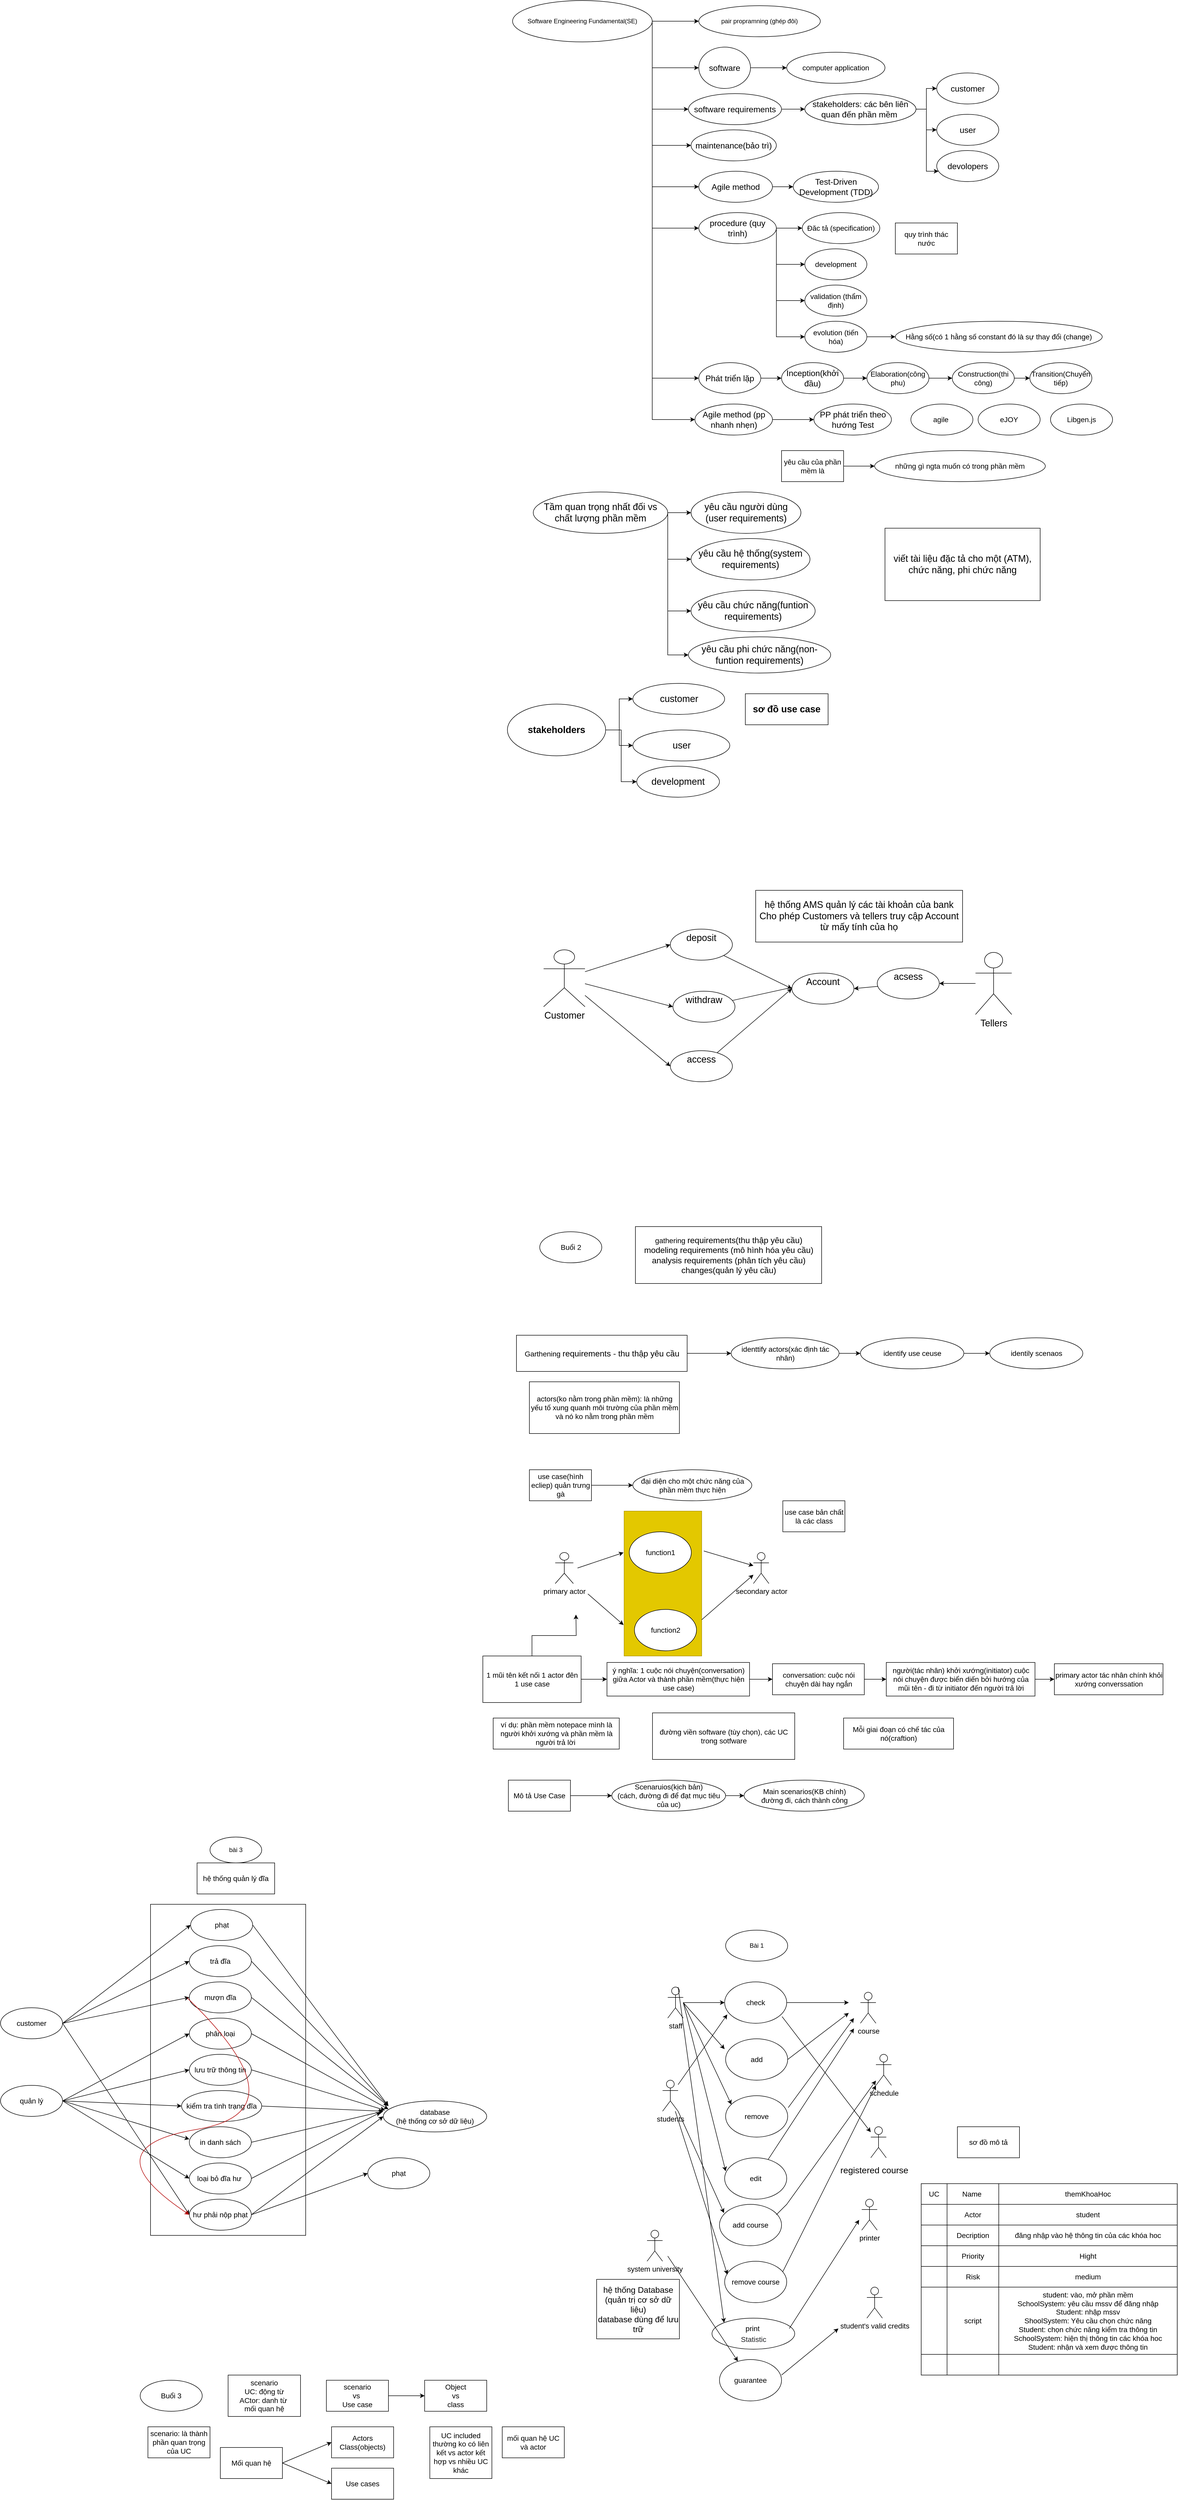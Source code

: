 <mxfile version="17.4.5" type="google"><diagram id="vvCHs6DLcjoQaJCfrERd" name="SE_1"><mxGraphModel grid="1" page="1" gridSize="10" guides="1" tooltips="1" connect="1" arrows="1" fold="1" pageScale="1" pageWidth="850" pageHeight="1100" math="0" shadow="0"><root><mxCell id="0"/><mxCell id="1" parent="0"/><mxCell id="rZHIP5bF4-Vd6IGBmZpH-11" value="" style="edgeStyle=orthogonalEdgeStyle;rounded=0;orthogonalLoop=1;jettySize=auto;html=1;" edge="1" parent="1" source="rZHIP5bF4-Vd6IGBmZpH-9" target="rZHIP5bF4-Vd6IGBmZpH-10"><mxGeometry relative="1" as="geometry"/></mxCell><mxCell id="rZHIP5bF4-Vd6IGBmZpH-14" value="" style="edgeStyle=orthogonalEdgeStyle;rounded=0;orthogonalLoop=1;jettySize=auto;html=1;" edge="1" parent="1" source="rZHIP5bF4-Vd6IGBmZpH-9" target="rZHIP5bF4-Vd6IGBmZpH-13"><mxGeometry relative="1" as="geometry"><Array as="points"><mxPoint x="290" y="240"/></Array></mxGeometry></mxCell><mxCell id="rZHIP5bF4-Vd6IGBmZpH-20" value="" style="edgeStyle=orthogonalEdgeStyle;rounded=0;orthogonalLoop=1;jettySize=auto;html=1;fontSize=14;" edge="1" parent="1" source="rZHIP5bF4-Vd6IGBmZpH-9" target="rZHIP5bF4-Vd6IGBmZpH-19"><mxGeometry relative="1" as="geometry"><Array as="points"><mxPoint x="290" y="320"/></Array></mxGeometry></mxCell><mxCell id="rZHIP5bF4-Vd6IGBmZpH-30" value="" style="edgeStyle=orthogonalEdgeStyle;rounded=0;orthogonalLoop=1;jettySize=auto;html=1;fontSize=14;" edge="1" parent="1" source="rZHIP5bF4-Vd6IGBmZpH-9" target="rZHIP5bF4-Vd6IGBmZpH-29"><mxGeometry relative="1" as="geometry"><Array as="points"><mxPoint x="290" y="390"/></Array></mxGeometry></mxCell><mxCell id="rZHIP5bF4-Vd6IGBmZpH-32" value="" style="edgeStyle=orthogonalEdgeStyle;rounded=0;orthogonalLoop=1;jettySize=auto;html=1;fontSize=14;" edge="1" parent="1" source="rZHIP5bF4-Vd6IGBmZpH-9" target="rZHIP5bF4-Vd6IGBmZpH-31"><mxGeometry relative="1" as="geometry"><Array as="points"><mxPoint x="290" y="470"/></Array></mxGeometry></mxCell><mxCell id="rZHIP5bF4-Vd6IGBmZpH-38" value="" style="edgeStyle=orthogonalEdgeStyle;rounded=0;orthogonalLoop=1;jettySize=auto;html=1;fontSize=14;" edge="1" parent="1" source="rZHIP5bF4-Vd6IGBmZpH-9" target="rZHIP5bF4-Vd6IGBmZpH-37"><mxGeometry relative="1" as="geometry"><Array as="points"><mxPoint x="290" y="550"/></Array></mxGeometry></mxCell><mxCell id="rZHIP5bF4-Vd6IGBmZpH-49" value="" style="edgeStyle=orthogonalEdgeStyle;rounded=0;orthogonalLoop=1;jettySize=auto;html=1;fontSize=14;" edge="1" parent="1" source="rZHIP5bF4-Vd6IGBmZpH-9" target="rZHIP5bF4-Vd6IGBmZpH-48"><mxGeometry relative="1" as="geometry"><Array as="points"><mxPoint x="290" y="840"/></Array></mxGeometry></mxCell><mxCell id="rZHIP5bF4-Vd6IGBmZpH-59" value="" style="edgeStyle=orthogonalEdgeStyle;rounded=0;orthogonalLoop=1;jettySize=auto;html=1;fontSize=14;" edge="1" parent="1" source="rZHIP5bF4-Vd6IGBmZpH-9" target="rZHIP5bF4-Vd6IGBmZpH-58"><mxGeometry relative="1" as="geometry"><Array as="points"><mxPoint x="290" y="920"/></Array></mxGeometry></mxCell><mxCell id="rZHIP5bF4-Vd6IGBmZpH-9" value="Software Engineering Fundamental(SE)" style="ellipse;whiteSpace=wrap;html=1;" vertex="1" parent="1"><mxGeometry x="20" y="110" width="270" height="80" as="geometry"/></mxCell><mxCell id="rZHIP5bF4-Vd6IGBmZpH-10" value="pair propramning (ghép đôi)" style="ellipse;whiteSpace=wrap;html=1;" vertex="1" parent="1"><mxGeometry x="380" y="120" width="235" height="60" as="geometry"/></mxCell><mxCell id="rZHIP5bF4-Vd6IGBmZpH-16" value="" style="edgeStyle=orthogonalEdgeStyle;rounded=0;orthogonalLoop=1;jettySize=auto;html=1;fontSize=18;" edge="1" parent="1" source="rZHIP5bF4-Vd6IGBmZpH-13" target="rZHIP5bF4-Vd6IGBmZpH-15"><mxGeometry relative="1" as="geometry"/></mxCell><mxCell id="rZHIP5bF4-Vd6IGBmZpH-13" value="&lt;font size=&quot;3&quot;&gt;software&lt;/font&gt;" style="ellipse;whiteSpace=wrap;html=1;" vertex="1" parent="1"><mxGeometry x="380" y="200" width="100" height="80" as="geometry"/></mxCell><mxCell id="rZHIP5bF4-Vd6IGBmZpH-15" value="&lt;font style=&quot;font-size: 14px&quot;&gt;computer application&lt;/font&gt;" style="ellipse;whiteSpace=wrap;html=1;" vertex="1" parent="1"><mxGeometry x="550" y="210" width="190" height="60" as="geometry"/></mxCell><mxCell id="rZHIP5bF4-Vd6IGBmZpH-22" value="" style="edgeStyle=orthogonalEdgeStyle;rounded=0;orthogonalLoop=1;jettySize=auto;html=1;fontSize=14;" edge="1" parent="1" source="rZHIP5bF4-Vd6IGBmZpH-19" target="rZHIP5bF4-Vd6IGBmZpH-21"><mxGeometry relative="1" as="geometry"/></mxCell><mxCell id="rZHIP5bF4-Vd6IGBmZpH-19" value="&lt;font size=&quot;3&quot;&gt;software requirements&lt;/font&gt;" style="ellipse;whiteSpace=wrap;html=1;" vertex="1" parent="1"><mxGeometry x="360" y="290" width="180" height="60" as="geometry"/></mxCell><mxCell id="rZHIP5bF4-Vd6IGBmZpH-24" value="" style="edgeStyle=orthogonalEdgeStyle;rounded=0;orthogonalLoop=1;jettySize=auto;html=1;fontSize=14;" edge="1" parent="1" source="rZHIP5bF4-Vd6IGBmZpH-21" target="rZHIP5bF4-Vd6IGBmZpH-23"><mxGeometry relative="1" as="geometry"><Array as="points"><mxPoint x="820" y="320"/><mxPoint x="820" y="280"/></Array></mxGeometry></mxCell><mxCell id="rZHIP5bF4-Vd6IGBmZpH-26" value="" style="edgeStyle=orthogonalEdgeStyle;rounded=0;orthogonalLoop=1;jettySize=auto;html=1;fontSize=14;" edge="1" parent="1" source="rZHIP5bF4-Vd6IGBmZpH-21" target="rZHIP5bF4-Vd6IGBmZpH-25"><mxGeometry relative="1" as="geometry"/></mxCell><mxCell id="rZHIP5bF4-Vd6IGBmZpH-28" value="" style="edgeStyle=orthogonalEdgeStyle;rounded=0;orthogonalLoop=1;jettySize=auto;html=1;fontSize=14;" edge="1" parent="1" source="rZHIP5bF4-Vd6IGBmZpH-21" target="rZHIP5bF4-Vd6IGBmZpH-27"><mxGeometry relative="1" as="geometry"><Array as="points"><mxPoint x="820" y="320"/><mxPoint x="820" y="440"/></Array></mxGeometry></mxCell><mxCell id="rZHIP5bF4-Vd6IGBmZpH-21" value="&lt;font size=&quot;3&quot;&gt;stakeholders: các bên liên quan đến phần mềm&amp;nbsp;&lt;/font&gt;" style="ellipse;whiteSpace=wrap;html=1;" vertex="1" parent="1"><mxGeometry x="585" y="290" width="215" height="60" as="geometry"/></mxCell><mxCell id="rZHIP5bF4-Vd6IGBmZpH-23" value="&lt;font size=&quot;3&quot;&gt;customer&lt;/font&gt;" style="ellipse;whiteSpace=wrap;html=1;" vertex="1" parent="1"><mxGeometry x="840" y="250" width="120" height="60" as="geometry"/></mxCell><mxCell id="rZHIP5bF4-Vd6IGBmZpH-25" value="&lt;font size=&quot;3&quot;&gt;user&lt;/font&gt;" style="ellipse;whiteSpace=wrap;html=1;" vertex="1" parent="1"><mxGeometry x="840" y="330" width="120" height="60" as="geometry"/></mxCell><mxCell id="rZHIP5bF4-Vd6IGBmZpH-27" value="&lt;font size=&quot;3&quot;&gt;devolopers&lt;/font&gt;" style="ellipse;whiteSpace=wrap;html=1;" vertex="1" parent="1"><mxGeometry x="840" y="400" width="120" height="60" as="geometry"/></mxCell><mxCell id="rZHIP5bF4-Vd6IGBmZpH-29" value="&lt;font size=&quot;3&quot;&gt;maintenance(bảo trì)&lt;/font&gt;" style="ellipse;whiteSpace=wrap;html=1;" vertex="1" parent="1"><mxGeometry x="365" y="360" width="165" height="60" as="geometry"/></mxCell><mxCell id="rZHIP5bF4-Vd6IGBmZpH-34" value="" style="edgeStyle=orthogonalEdgeStyle;rounded=0;orthogonalLoop=1;jettySize=auto;html=1;fontSize=14;" edge="1" parent="1" source="rZHIP5bF4-Vd6IGBmZpH-31" target="rZHIP5bF4-Vd6IGBmZpH-33"><mxGeometry relative="1" as="geometry"/></mxCell><mxCell id="rZHIP5bF4-Vd6IGBmZpH-31" value="&lt;font size=&quot;3&quot;&gt;Agile method&lt;/font&gt;" style="ellipse;whiteSpace=wrap;html=1;" vertex="1" parent="1"><mxGeometry x="380" y="440" width="142.5" height="60" as="geometry"/></mxCell><mxCell id="rZHIP5bF4-Vd6IGBmZpH-33" value="&lt;font size=&quot;3&quot;&gt;Test-Driven Development (TDD)&lt;/font&gt;" style="ellipse;whiteSpace=wrap;html=1;" vertex="1" parent="1"><mxGeometry x="562.5" y="440" width="165" height="60" as="geometry"/></mxCell><mxCell id="rZHIP5bF4-Vd6IGBmZpH-40" value="" style="edgeStyle=orthogonalEdgeStyle;rounded=0;orthogonalLoop=1;jettySize=auto;html=1;fontSize=14;" edge="1" parent="1" source="rZHIP5bF4-Vd6IGBmZpH-37" target="rZHIP5bF4-Vd6IGBmZpH-39"><mxGeometry relative="1" as="geometry"/></mxCell><mxCell id="rZHIP5bF4-Vd6IGBmZpH-42" value="" style="edgeStyle=orthogonalEdgeStyle;rounded=0;orthogonalLoop=1;jettySize=auto;html=1;fontSize=14;" edge="1" parent="1" source="rZHIP5bF4-Vd6IGBmZpH-37" target="rZHIP5bF4-Vd6IGBmZpH-41"><mxGeometry relative="1" as="geometry"><Array as="points"><mxPoint x="530" y="620"/></Array></mxGeometry></mxCell><mxCell id="rZHIP5bF4-Vd6IGBmZpH-44" value="" style="edgeStyle=orthogonalEdgeStyle;rounded=0;orthogonalLoop=1;jettySize=auto;html=1;fontSize=14;" edge="1" parent="1" source="rZHIP5bF4-Vd6IGBmZpH-37" target="rZHIP5bF4-Vd6IGBmZpH-43"><mxGeometry relative="1" as="geometry"><Array as="points"><mxPoint x="530" y="690"/></Array></mxGeometry></mxCell><mxCell id="rZHIP5bF4-Vd6IGBmZpH-46" value="" style="edgeStyle=orthogonalEdgeStyle;rounded=0;orthogonalLoop=1;jettySize=auto;html=1;fontSize=14;" edge="1" parent="1" source="rZHIP5bF4-Vd6IGBmZpH-37" target="rZHIP5bF4-Vd6IGBmZpH-45"><mxGeometry relative="1" as="geometry"><Array as="points"><mxPoint x="530" y="760"/></Array></mxGeometry></mxCell><mxCell id="rZHIP5bF4-Vd6IGBmZpH-37" value="&lt;font&gt;&lt;font size=&quot;3&quot;&gt;procedure (quy trình)&lt;/font&gt;&lt;br&gt;&lt;/font&gt;" style="ellipse;whiteSpace=wrap;html=1;" vertex="1" parent="1"><mxGeometry x="380" y="520" width="150" height="60" as="geometry"/></mxCell><mxCell id="rZHIP5bF4-Vd6IGBmZpH-39" value="&lt;font style=&quot;font-size: 14px&quot;&gt;Đăc tả (specification)&lt;/font&gt;" style="ellipse;whiteSpace=wrap;html=1;" vertex="1" parent="1"><mxGeometry x="580" y="520" width="150" height="60" as="geometry"/></mxCell><mxCell id="rZHIP5bF4-Vd6IGBmZpH-41" value="&lt;font style=&quot;font-size: 14px&quot;&gt;development&lt;/font&gt;" style="ellipse;whiteSpace=wrap;html=1;" vertex="1" parent="1"><mxGeometry x="585" y="590" width="120" height="60" as="geometry"/></mxCell><mxCell id="rZHIP5bF4-Vd6IGBmZpH-43" value="&lt;font style=&quot;font-size: 14px&quot;&gt;validation (thẩm định)&lt;/font&gt;" style="ellipse;whiteSpace=wrap;html=1;" vertex="1" parent="1"><mxGeometry x="585" y="660" width="120" height="60" as="geometry"/></mxCell><mxCell id="Y4ih1U76MZC7kGDKbZqx-2" value="" style="edgeStyle=orthogonalEdgeStyle;rounded=0;orthogonalLoop=1;jettySize=auto;html=1;" edge="1" parent="1" source="rZHIP5bF4-Vd6IGBmZpH-45" target="Y4ih1U76MZC7kGDKbZqx-1"><mxGeometry relative="1" as="geometry"/></mxCell><mxCell id="rZHIP5bF4-Vd6IGBmZpH-45" value="&lt;font style=&quot;font-size: 14px&quot;&gt;evolution (tiến hóa)&lt;/font&gt;" style="ellipse;whiteSpace=wrap;html=1;" vertex="1" parent="1"><mxGeometry x="585" y="730" width="120" height="60" as="geometry"/></mxCell><mxCell id="rZHIP5bF4-Vd6IGBmZpH-47" value="quy trình thác nước" style="whiteSpace=wrap;html=1;fontSize=14;" vertex="1" parent="1"><mxGeometry x="760" y="540" width="120" height="60" as="geometry"/></mxCell><mxCell id="rZHIP5bF4-Vd6IGBmZpH-51" value="" style="edgeStyle=orthogonalEdgeStyle;rounded=0;orthogonalLoop=1;jettySize=auto;html=1;fontSize=14;" edge="1" parent="1" source="rZHIP5bF4-Vd6IGBmZpH-48" target="rZHIP5bF4-Vd6IGBmZpH-50"><mxGeometry relative="1" as="geometry"/></mxCell><mxCell id="rZHIP5bF4-Vd6IGBmZpH-48" value="&lt;font size=&quot;3&quot;&gt;Phát triển lặp&lt;/font&gt;" style="ellipse;whiteSpace=wrap;html=1;" vertex="1" parent="1"><mxGeometry x="380" y="810" width="120" height="60" as="geometry"/></mxCell><mxCell id="rZHIP5bF4-Vd6IGBmZpH-53" value="" style="edgeStyle=orthogonalEdgeStyle;rounded=0;orthogonalLoop=1;jettySize=auto;html=1;fontSize=14;" edge="1" parent="1" source="rZHIP5bF4-Vd6IGBmZpH-50" target="rZHIP5bF4-Vd6IGBmZpH-52"><mxGeometry relative="1" as="geometry"/></mxCell><mxCell id="rZHIP5bF4-Vd6IGBmZpH-50" value="&lt;font size=&quot;3&quot;&gt;Inception(khởi đầu)&lt;/font&gt;" style="ellipse;whiteSpace=wrap;html=1;" vertex="1" parent="1"><mxGeometry x="540" y="810" width="120" height="60" as="geometry"/></mxCell><mxCell id="rZHIP5bF4-Vd6IGBmZpH-55" value="" style="edgeStyle=orthogonalEdgeStyle;rounded=0;orthogonalLoop=1;jettySize=auto;html=1;fontSize=14;" edge="1" parent="1" source="rZHIP5bF4-Vd6IGBmZpH-52" target="rZHIP5bF4-Vd6IGBmZpH-54"><mxGeometry relative="1" as="geometry"/></mxCell><mxCell id="rZHIP5bF4-Vd6IGBmZpH-52" value="&lt;font style=&quot;font-size: 14px&quot;&gt;Elaboration(công phu)&lt;/font&gt;" style="ellipse;whiteSpace=wrap;html=1;" vertex="1" parent="1"><mxGeometry x="705" y="810" width="120" height="60" as="geometry"/></mxCell><mxCell id="rZHIP5bF4-Vd6IGBmZpH-57" value="" style="edgeStyle=orthogonalEdgeStyle;rounded=0;orthogonalLoop=1;jettySize=auto;html=1;fontSize=14;" edge="1" parent="1" source="rZHIP5bF4-Vd6IGBmZpH-54" target="rZHIP5bF4-Vd6IGBmZpH-56"><mxGeometry relative="1" as="geometry"/></mxCell><mxCell id="rZHIP5bF4-Vd6IGBmZpH-54" value="&lt;font style=&quot;font-size: 14px&quot;&gt;Construction(thi công)&lt;/font&gt;" style="ellipse;whiteSpace=wrap;html=1;" vertex="1" parent="1"><mxGeometry x="870" y="810" width="120" height="60" as="geometry"/></mxCell><mxCell id="rZHIP5bF4-Vd6IGBmZpH-56" value="&lt;font style=&quot;font-size: 14px&quot;&gt;Transition(Chuyển tiếp)&lt;/font&gt;" style="ellipse;whiteSpace=wrap;html=1;" vertex="1" parent="1"><mxGeometry x="1020" y="810" width="120" height="60" as="geometry"/></mxCell><mxCell id="rZHIP5bF4-Vd6IGBmZpH-61" value="" style="edgeStyle=orthogonalEdgeStyle;rounded=0;orthogonalLoop=1;jettySize=auto;html=1;fontSize=14;" edge="1" parent="1" source="rZHIP5bF4-Vd6IGBmZpH-58" target="rZHIP5bF4-Vd6IGBmZpH-60"><mxGeometry relative="1" as="geometry"/></mxCell><mxCell id="rZHIP5bF4-Vd6IGBmZpH-58" value="&lt;font size=&quot;3&quot;&gt;Agile method (pp nhanh nhẹn)&lt;/font&gt;" style="ellipse;whiteSpace=wrap;html=1;" vertex="1" parent="1"><mxGeometry x="372.5" y="890" width="150" height="60" as="geometry"/></mxCell><mxCell id="rZHIP5bF4-Vd6IGBmZpH-60" value="&lt;font size=&quot;3&quot;&gt;PP phát triển theo hướng Test&lt;/font&gt;" style="ellipse;whiteSpace=wrap;html=1;" vertex="1" parent="1"><mxGeometry x="602.5" y="890" width="150" height="60" as="geometry"/></mxCell><mxCell id="rZHIP5bF4-Vd6IGBmZpH-62" value="agile&amp;nbsp;" style="ellipse;whiteSpace=wrap;html=1;fontSize=14;" vertex="1" parent="1"><mxGeometry x="790" y="890" width="120" height="60" as="geometry"/></mxCell><mxCell id="rZHIP5bF4-Vd6IGBmZpH-63" value="eJOY" style="ellipse;whiteSpace=wrap;html=1;fontSize=14;" vertex="1" parent="1"><mxGeometry x="920" y="890" width="120" height="60" as="geometry"/></mxCell><mxCell id="rZHIP5bF4-Vd6IGBmZpH-64" value="Libgen.js" style="ellipse;whiteSpace=wrap;html=1;fontSize=14;" vertex="1" parent="1"><mxGeometry x="1060" y="890" width="120" height="60" as="geometry"/></mxCell><mxCell id="PIZxbAS8q1bc1dl7b9f0-7" value="" style="edgeStyle=orthogonalEdgeStyle;rounded=0;orthogonalLoop=1;jettySize=auto;html=1;fontSize=18;" edge="1" parent="1" source="PIZxbAS8q1bc1dl7b9f0-1" target="PIZxbAS8q1bc1dl7b9f0-6"><mxGeometry relative="1" as="geometry"/></mxCell><mxCell id="PIZxbAS8q1bc1dl7b9f0-9" value="" style="edgeStyle=orthogonalEdgeStyle;rounded=0;orthogonalLoop=1;jettySize=auto;html=1;fontSize=18;" edge="1" parent="1" source="PIZxbAS8q1bc1dl7b9f0-1" target="PIZxbAS8q1bc1dl7b9f0-8"><mxGeometry relative="1" as="geometry"><Array as="points"><mxPoint x="320" y="1190"/></Array></mxGeometry></mxCell><mxCell id="PIZxbAS8q1bc1dl7b9f0-11" value="" style="edgeStyle=orthogonalEdgeStyle;rounded=0;orthogonalLoop=1;jettySize=auto;html=1;fontSize=18;" edge="1" parent="1" source="PIZxbAS8q1bc1dl7b9f0-1" target="PIZxbAS8q1bc1dl7b9f0-10"><mxGeometry relative="1" as="geometry"><Array as="points"><mxPoint x="320" y="1290"/></Array></mxGeometry></mxCell><mxCell id="PIZxbAS8q1bc1dl7b9f0-13" value="" style="edgeStyle=orthogonalEdgeStyle;rounded=0;orthogonalLoop=1;jettySize=auto;html=1;fontSize=18;" edge="1" parent="1" source="PIZxbAS8q1bc1dl7b9f0-1" target="PIZxbAS8q1bc1dl7b9f0-12"><mxGeometry relative="1" as="geometry"><Array as="points"><mxPoint x="320" y="1375"/></Array></mxGeometry></mxCell><mxCell id="PIZxbAS8q1bc1dl7b9f0-1" value="&lt;font style=&quot;font-size: 18px&quot;&gt;Tầm quan trọng nhất đối vs chất lượng phần mềm&lt;/font&gt;" style="ellipse;whiteSpace=wrap;html=1;" vertex="1" parent="1"><mxGeometry x="60" y="1060" width="260" height="80" as="geometry"/></mxCell><mxCell id="PIZxbAS8q1bc1dl7b9f0-6" value="&lt;font style=&quot;font-size: 18px&quot;&gt;yêu cầu người dùng (user&amp;nbsp;requirements)&lt;/font&gt;" style="ellipse;whiteSpace=wrap;html=1;" vertex="1" parent="1"><mxGeometry x="365" y="1060" width="212.5" height="80" as="geometry"/></mxCell><mxCell id="PIZxbAS8q1bc1dl7b9f0-8" value="&lt;font style=&quot;font-size: 18px&quot;&gt;yêu cầu hệ thống(system requirements)&lt;/font&gt;" style="ellipse;whiteSpace=wrap;html=1;" vertex="1" parent="1"><mxGeometry x="365" y="1150" width="230" height="80" as="geometry"/></mxCell><mxCell id="PIZxbAS8q1bc1dl7b9f0-10" value="&lt;font style=&quot;font-size: 18px&quot;&gt;yêu cầu chức năng(funtion requirements)&lt;/font&gt;" style="ellipse;whiteSpace=wrap;html=1;" vertex="1" parent="1"><mxGeometry x="365" y="1250" width="240" height="80" as="geometry"/></mxCell><mxCell id="PIZxbAS8q1bc1dl7b9f0-12" value="&lt;font style=&quot;font-size: 18px&quot;&gt;yêu cầu phi chức năng(non-funtion requirements)&lt;/font&gt;" style="ellipse;whiteSpace=wrap;html=1;" vertex="1" parent="1"><mxGeometry x="360" y="1340" width="275" height="70" as="geometry"/></mxCell><mxCell id="PIZxbAS8q1bc1dl7b9f0-14" value="viết tài liệu đặc tả cho một (ATM), chức năng, phi chức năng" style="whiteSpace=wrap;html=1;fontSize=18;" vertex="1" parent="1"><mxGeometry x="740" y="1130" width="300" height="140" as="geometry"/></mxCell><mxCell id="PIZxbAS8q1bc1dl7b9f0-21" value="" style="edgeStyle=orthogonalEdgeStyle;rounded=0;orthogonalLoop=1;jettySize=auto;html=1;fontSize=18;" edge="1" parent="1" source="PIZxbAS8q1bc1dl7b9f0-17" target="PIZxbAS8q1bc1dl7b9f0-20"><mxGeometry relative="1" as="geometry"/></mxCell><mxCell id="PIZxbAS8q1bc1dl7b9f0-23" value="" style="edgeStyle=orthogonalEdgeStyle;rounded=0;orthogonalLoop=1;jettySize=auto;html=1;fontSize=18;" edge="1" parent="1" source="PIZxbAS8q1bc1dl7b9f0-17" target="PIZxbAS8q1bc1dl7b9f0-22"><mxGeometry relative="1" as="geometry"/></mxCell><mxCell id="PIZxbAS8q1bc1dl7b9f0-25" value="" style="edgeStyle=orthogonalEdgeStyle;rounded=0;orthogonalLoop=1;jettySize=auto;html=1;fontSize=18;" edge="1" parent="1" source="PIZxbAS8q1bc1dl7b9f0-17" target="PIZxbAS8q1bc1dl7b9f0-24"><mxGeometry relative="1" as="geometry"><Array as="points"><mxPoint x="230" y="1520"/><mxPoint x="230" y="1620"/></Array></mxGeometry></mxCell><mxCell id="PIZxbAS8q1bc1dl7b9f0-17" value="&lt;b&gt;stakeholders&lt;/b&gt;" style="ellipse;whiteSpace=wrap;html=1;fontSize=18;" vertex="1" parent="1"><mxGeometry x="10" y="1470" width="190" height="100" as="geometry"/></mxCell><mxCell id="PIZxbAS8q1bc1dl7b9f0-20" value="customer" style="ellipse;whiteSpace=wrap;html=1;fontSize=18;" vertex="1" parent="1"><mxGeometry x="252.5" y="1430" width="177.5" height="60" as="geometry"/></mxCell><mxCell id="PIZxbAS8q1bc1dl7b9f0-22" value="user" style="ellipse;whiteSpace=wrap;html=1;fontSize=18;" vertex="1" parent="1"><mxGeometry x="252.5" y="1520" width="187.5" height="60" as="geometry"/></mxCell><mxCell id="PIZxbAS8q1bc1dl7b9f0-24" value="development" style="ellipse;whiteSpace=wrap;html=1;fontSize=18;" vertex="1" parent="1"><mxGeometry x="260" y="1590" width="160" height="60" as="geometry"/></mxCell><mxCell id="PIZxbAS8q1bc1dl7b9f0-26" value="&lt;b&gt;sơ đồ use case&lt;/b&gt;" style="whiteSpace=wrap;html=1;fontSize=18;" vertex="1" parent="1"><mxGeometry x="470" y="1450" width="160" height="60" as="geometry"/></mxCell><mxCell id="PIZxbAS8q1bc1dl7b9f0-27" value="hệ thống AMS quản lý các tài khoản của bank&lt;br&gt;Cho phép Customers và tellers truy cập Account từ mấy tính của họ" style="whiteSpace=wrap;html=1;fontSize=18;" vertex="1" parent="1"><mxGeometry x="490" y="1830" width="400" height="100" as="geometry"/></mxCell><mxCell id="PIZxbAS8q1bc1dl7b9f0-63" style="edgeStyle=none;rounded=0;orthogonalLoop=1;jettySize=auto;html=1;entryX=0;entryY=0.5;entryDx=0;entryDy=0;fontSize=18;" edge="1" parent="1" source="PIZxbAS8q1bc1dl7b9f0-35" target="PIZxbAS8q1bc1dl7b9f0-38"><mxGeometry relative="1" as="geometry"/></mxCell><mxCell id="PIZxbAS8q1bc1dl7b9f0-64" style="edgeStyle=none;rounded=0;orthogonalLoop=1;jettySize=auto;html=1;entryX=0;entryY=0.5;entryDx=0;entryDy=0;fontSize=18;" edge="1" parent="1" source="PIZxbAS8q1bc1dl7b9f0-35" target="PIZxbAS8q1bc1dl7b9f0-42"><mxGeometry relative="1" as="geometry"/></mxCell><mxCell id="PIZxbAS8q1bc1dl7b9f0-65" style="edgeStyle=none;rounded=0;orthogonalLoop=1;jettySize=auto;html=1;entryX=0;entryY=0.5;entryDx=0;entryDy=0;fontSize=18;" edge="1" parent="1" source="PIZxbAS8q1bc1dl7b9f0-35" target="PIZxbAS8q1bc1dl7b9f0-56"><mxGeometry relative="1" as="geometry"/></mxCell><mxCell id="PIZxbAS8q1bc1dl7b9f0-35" value="Customer" style="shape=umlActor;verticalLabelPosition=bottom;verticalAlign=top;html=1;outlineConnect=0;fontSize=18;" vertex="1" parent="1"><mxGeometry x="80" y="1945" width="80" height="110" as="geometry"/></mxCell><mxCell id="PIZxbAS8q1bc1dl7b9f0-60" style="rounded=0;orthogonalLoop=1;jettySize=auto;html=1;entryX=0;entryY=0.5;entryDx=0;entryDy=0;fontSize=18;" edge="1" parent="1" source="PIZxbAS8q1bc1dl7b9f0-38" target="PIZxbAS8q1bc1dl7b9f0-44"><mxGeometry relative="1" as="geometry"/></mxCell><mxCell id="PIZxbAS8q1bc1dl7b9f0-38" value="deposit" style="ellipse;whiteSpace=wrap;html=1;fontSize=18;verticalAlign=top;" vertex="1" parent="1"><mxGeometry x="325" y="1905" width="120" height="60" as="geometry"/></mxCell><mxCell id="PIZxbAS8q1bc1dl7b9f0-67" style="edgeStyle=none;rounded=0;orthogonalLoop=1;jettySize=auto;html=1;fontSize=18;" edge="1" parent="1" source="PIZxbAS8q1bc1dl7b9f0-42"><mxGeometry relative="1" as="geometry"><mxPoint x="595" y="2010" as="targetPoint"/></mxGeometry></mxCell><mxCell id="PIZxbAS8q1bc1dl7b9f0-42" value="withdraw" style="ellipse;whiteSpace=wrap;html=1;fontSize=18;verticalAlign=top;" vertex="1" parent="1"><mxGeometry x="330" y="2025" width="120" height="60" as="geometry"/></mxCell><mxCell id="PIZxbAS8q1bc1dl7b9f0-44" value="Account" style="ellipse;whiteSpace=wrap;html=1;fontSize=18;verticalAlign=top;" vertex="1" parent="1"><mxGeometry x="560" y="1990" width="120" height="60" as="geometry"/></mxCell><mxCell id="PIZxbAS8q1bc1dl7b9f0-53" value="" style="edgeStyle=orthogonalEdgeStyle;rounded=0;orthogonalLoop=1;jettySize=auto;html=1;fontSize=18;" edge="1" parent="1" source="PIZxbAS8q1bc1dl7b9f0-47" target="PIZxbAS8q1bc1dl7b9f0-52"><mxGeometry relative="1" as="geometry"/></mxCell><mxCell id="PIZxbAS8q1bc1dl7b9f0-47" value="Tellers" style="shape=umlActor;verticalLabelPosition=bottom;verticalAlign=top;html=1;outlineConnect=0;fontSize=18;" vertex="1" parent="1"><mxGeometry x="915" y="1950" width="70" height="120" as="geometry"/></mxCell><mxCell id="PIZxbAS8q1bc1dl7b9f0-62" style="edgeStyle=none;rounded=0;orthogonalLoop=1;jettySize=auto;html=1;entryX=1;entryY=0.5;entryDx=0;entryDy=0;fontSize=18;" edge="1" parent="1" source="PIZxbAS8q1bc1dl7b9f0-52" target="PIZxbAS8q1bc1dl7b9f0-44"><mxGeometry relative="1" as="geometry"/></mxCell><mxCell id="PIZxbAS8q1bc1dl7b9f0-52" value="acsess" style="ellipse;whiteSpace=wrap;html=1;fontSize=18;verticalAlign=top;" vertex="1" parent="1"><mxGeometry x="725" y="1980" width="120" height="60" as="geometry"/></mxCell><mxCell id="PIZxbAS8q1bc1dl7b9f0-66" style="edgeStyle=none;rounded=0;orthogonalLoop=1;jettySize=auto;html=1;entryX=0;entryY=0.5;entryDx=0;entryDy=0;fontSize=18;" edge="1" parent="1" source="PIZxbAS8q1bc1dl7b9f0-56" target="PIZxbAS8q1bc1dl7b9f0-44"><mxGeometry relative="1" as="geometry"/></mxCell><mxCell id="PIZxbAS8q1bc1dl7b9f0-56" value="access" style="ellipse;whiteSpace=wrap;html=1;fontSize=18;verticalAlign=top;" vertex="1" parent="1"><mxGeometry x="325" y="2140" width="120" height="60" as="geometry"/></mxCell><mxCell id="Y4ih1U76MZC7kGDKbZqx-1" value="&lt;font style=&quot;font-size: 14px&quot;&gt;Hằng số(có 1 hằng số constant đó là sự thay đổi (change)&lt;/font&gt;" style="ellipse;whiteSpace=wrap;html=1;" vertex="1" parent="1"><mxGeometry x="760" y="730" width="400" height="60" as="geometry"/></mxCell><mxCell id="Y4ih1U76MZC7kGDKbZqx-6" value="" style="edgeStyle=orthogonalEdgeStyle;rounded=0;orthogonalLoop=1;jettySize=auto;html=1;fontSize=14;" edge="1" parent="1" source="Y4ih1U76MZC7kGDKbZqx-4" target="Y4ih1U76MZC7kGDKbZqx-5"><mxGeometry relative="1" as="geometry"/></mxCell><mxCell id="Y4ih1U76MZC7kGDKbZqx-4" value="yêu cầu của phần mềm là" style="whiteSpace=wrap;html=1;fontSize=14;" vertex="1" parent="1"><mxGeometry x="540" y="980" width="120" height="60" as="geometry"/></mxCell><mxCell id="Y4ih1U76MZC7kGDKbZqx-5" value="những gì ngta muốn có trong phần mềm" style="ellipse;whiteSpace=wrap;html=1;fontSize=14;" vertex="1" parent="1"><mxGeometry x="720" y="980" width="330" height="60" as="geometry"/></mxCell><mxCell id="Y4ih1U76MZC7kGDKbZqx-7" value="Buổi 2" style="ellipse;whiteSpace=wrap;html=1;fontSize=14;" vertex="1" parent="1"><mxGeometry x="72.5" y="2490" width="120" height="60" as="geometry"/></mxCell><mxCell id="Y4ih1U76MZC7kGDKbZqx-8" value="gathering&amp;nbsp;&lt;span style=&quot;font-size: medium&quot;&gt;requirements(thu thập yêu cầu)&lt;br&gt;modeling&amp;nbsp;&lt;/span&gt;&lt;span style=&quot;font-size: medium&quot;&gt;requirements (mô hình hóa yêu cầu)&lt;br&gt;&lt;/span&gt;&lt;span style=&quot;font-size: medium&quot;&gt;analysis&amp;nbsp;&lt;/span&gt;&lt;span style=&quot;font-size: medium&quot;&gt;requirements&amp;nbsp;(phân tích yêu cầu)&lt;br&gt;&lt;/span&gt;&lt;span style=&quot;font-size: medium&quot;&gt;changes(quản lý yêu cầu)&lt;br&gt;&lt;/span&gt;" style="whiteSpace=wrap;html=1;fontSize=14;" vertex="1" parent="1"><mxGeometry x="257.5" y="2480" width="360" height="110" as="geometry"/></mxCell><mxCell id="Y4ih1U76MZC7kGDKbZqx-11" value="" style="edgeStyle=orthogonalEdgeStyle;rounded=0;orthogonalLoop=1;jettySize=auto;html=1;fontSize=14;" edge="1" parent="1" source="Y4ih1U76MZC7kGDKbZqx-9" target="Y4ih1U76MZC7kGDKbZqx-10"><mxGeometry relative="1" as="geometry"/></mxCell><mxCell id="Y4ih1U76MZC7kGDKbZqx-9" value="Garthening&amp;nbsp;&lt;span style=&quot;font-size: medium&quot;&gt;requirements - thu thập yêu cầu&lt;/span&gt;" style="whiteSpace=wrap;html=1;fontSize=14;" vertex="1" parent="1"><mxGeometry x="27.5" y="2690" width="330" height="70" as="geometry"/></mxCell><mxCell id="Y4ih1U76MZC7kGDKbZqx-16" value="" style="edgeStyle=orthogonalEdgeStyle;rounded=0;orthogonalLoop=1;jettySize=auto;html=1;fontSize=14;" edge="1" parent="1" source="Y4ih1U76MZC7kGDKbZqx-10" target="Y4ih1U76MZC7kGDKbZqx-14"><mxGeometry relative="1" as="geometry"/></mxCell><mxCell id="Y4ih1U76MZC7kGDKbZqx-10" value="identtify actors(xác định tác nhân)" style="ellipse;whiteSpace=wrap;html=1;fontSize=14;" vertex="1" parent="1"><mxGeometry x="442.5" y="2695" width="208.75" height="60" as="geometry"/></mxCell><mxCell id="Y4ih1U76MZC7kGDKbZqx-18" value="" style="edgeStyle=orthogonalEdgeStyle;rounded=0;orthogonalLoop=1;jettySize=auto;html=1;fontSize=14;" edge="1" parent="1" source="Y4ih1U76MZC7kGDKbZqx-14" target="Y4ih1U76MZC7kGDKbZqx-17"><mxGeometry relative="1" as="geometry"/></mxCell><mxCell id="Y4ih1U76MZC7kGDKbZqx-14" value="identify use ceuse" style="ellipse;whiteSpace=wrap;html=1;fontSize=14;" vertex="1" parent="1"><mxGeometry x="692.5" y="2695" width="200" height="60" as="geometry"/></mxCell><mxCell id="Y4ih1U76MZC7kGDKbZqx-17" value="identily scenaos" style="ellipse;whiteSpace=wrap;html=1;fontSize=14;" vertex="1" parent="1"><mxGeometry x="942.5" y="2695" width="180" height="60" as="geometry"/></mxCell><mxCell id="Y4ih1U76MZC7kGDKbZqx-20" value="actors(ko nằm trong phần mềm): là những yếu tố xung quanh môi trường của phần mềm và nó ko nằm trong phần mềm" style="whiteSpace=wrap;html=1;fontSize=14;" vertex="1" parent="1"><mxGeometry x="52.5" y="2780" width="290" height="100" as="geometry"/></mxCell><mxCell id="Y4ih1U76MZC7kGDKbZqx-24" value="" style="edgeStyle=orthogonalEdgeStyle;rounded=0;orthogonalLoop=1;jettySize=auto;html=1;fontSize=14;" edge="1" parent="1" source="Y4ih1U76MZC7kGDKbZqx-22" target="Y4ih1U76MZC7kGDKbZqx-23"><mxGeometry relative="1" as="geometry"/></mxCell><mxCell id="Y4ih1U76MZC7kGDKbZqx-22" value="use case(hình ecliep) quản trưng gà" style="whiteSpace=wrap;html=1;fontSize=14;" vertex="1" parent="1"><mxGeometry x="52.5" y="2950" width="120" height="60" as="geometry"/></mxCell><mxCell id="Y4ih1U76MZC7kGDKbZqx-23" value="đại diện cho một chức năng của phần mềm thực hiện" style="ellipse;whiteSpace=wrap;html=1;fontSize=14;" vertex="1" parent="1"><mxGeometry x="252.5" y="2950" width="230" height="60" as="geometry"/></mxCell><mxCell id="Y4ih1U76MZC7kGDKbZqx-34" style="edgeStyle=orthogonalEdgeStyle;rounded=0;orthogonalLoop=1;jettySize=auto;html=1;fontSize=14;" edge="1" parent="1" source="Y4ih1U76MZC7kGDKbZqx-33"><mxGeometry relative="1" as="geometry"><mxPoint x="142.5" y="3230" as="targetPoint"/></mxGeometry></mxCell><mxCell id="Y4ih1U76MZC7kGDKbZqx-36" value="" style="edgeStyle=orthogonalEdgeStyle;rounded=0;orthogonalLoop=1;jettySize=auto;html=1;fontSize=14;" edge="1" parent="1" source="Y4ih1U76MZC7kGDKbZqx-33" target="Y4ih1U76MZC7kGDKbZqx-35"><mxGeometry relative="1" as="geometry"/></mxCell><mxCell id="Y4ih1U76MZC7kGDKbZqx-33" value="1 mũi tên kết nối 1 actor đên 1 use case" style="whiteSpace=wrap;html=1;fontSize=14;" vertex="1" parent="1"><mxGeometry x="-37.5" y="3310" width="190" height="90" as="geometry"/></mxCell><mxCell id="Y4ih1U76MZC7kGDKbZqx-40" value="" style="edgeStyle=orthogonalEdgeStyle;rounded=0;orthogonalLoop=1;jettySize=auto;html=1;fontSize=14;" edge="1" parent="1" source="Y4ih1U76MZC7kGDKbZqx-35" target="Y4ih1U76MZC7kGDKbZqx-39"><mxGeometry relative="1" as="geometry"/></mxCell><mxCell id="Y4ih1U76MZC7kGDKbZqx-35" value="ý nghĩa: 1 cuộc nói chuyện(conversation) giữa Actor và thành phần mềm(thực hiện use case)" style="whiteSpace=wrap;html=1;fontSize=14;" vertex="1" parent="1"><mxGeometry x="202.5" y="3322.5" width="275.62" height="65" as="geometry"/></mxCell><mxCell id="Y4ih1U76MZC7kGDKbZqx-37" value="use case bản chất là các class" style="whiteSpace=wrap;html=1;fontSize=14;" vertex="1" parent="1"><mxGeometry x="542.5" y="3010" width="120" height="60" as="geometry"/></mxCell><mxCell id="Y4ih1U76MZC7kGDKbZqx-42" value="" style="edgeStyle=orthogonalEdgeStyle;rounded=0;orthogonalLoop=1;jettySize=auto;html=1;fontSize=14;" edge="1" parent="1" source="Y4ih1U76MZC7kGDKbZqx-39" target="Y4ih1U76MZC7kGDKbZqx-41"><mxGeometry relative="1" as="geometry"/></mxCell><mxCell id="Y4ih1U76MZC7kGDKbZqx-39" value="conversation: cuộc nói chuyện dài hay ngắn" style="whiteSpace=wrap;html=1;fontSize=14;" vertex="1" parent="1"><mxGeometry x="522.5" y="3325" width="177.5" height="60" as="geometry"/></mxCell><mxCell id="Y4ih1U76MZC7kGDKbZqx-47" value="" style="edgeStyle=orthogonalEdgeStyle;rounded=0;orthogonalLoop=1;jettySize=auto;html=1;fontSize=14;" edge="1" parent="1" source="Y4ih1U76MZC7kGDKbZqx-41" target="Y4ih1U76MZC7kGDKbZqx-46"><mxGeometry relative="1" as="geometry"/></mxCell><mxCell id="Y4ih1U76MZC7kGDKbZqx-41" value="người(tác nhân) khởi xướng(initiator) cuộc nói chuyện được biển diến bởi hướng của mũi tên - đi từ initiator đến người trả lời" style="whiteSpace=wrap;html=1;fontSize=14;" vertex="1" parent="1"><mxGeometry x="742.5" y="3322.5" width="287.5" height="65" as="geometry"/></mxCell><mxCell id="Y4ih1U76MZC7kGDKbZqx-43" value="ví dụ: phần mềm notepace mình là người khởi xướng và phần mềm là người trả lời&amp;nbsp;" style="whiteSpace=wrap;html=1;fontSize=14;" vertex="1" parent="1"><mxGeometry x="-17.5" y="3430" width="243.75" height="60" as="geometry"/></mxCell><mxCell id="Y4ih1U76MZC7kGDKbZqx-46" value="primary actor tác nhân chính khỏi xướng converssation" style="whiteSpace=wrap;html=1;fontSize=14;" vertex="1" parent="1"><mxGeometry x="1067.5" y="3325" width="210" height="60" as="geometry"/></mxCell><mxCell id="Y4ih1U76MZC7kGDKbZqx-48" value="primary actor" style="shape=umlActor;verticalLabelPosition=bottom;verticalAlign=top;html=1;outlineConnect=0;fontSize=14;" vertex="1" parent="1"><mxGeometry x="102.5" y="3110" width="35" height="60" as="geometry"/></mxCell><mxCell id="Y4ih1U76MZC7kGDKbZqx-49" value="" style="whiteSpace=wrap;html=1;fontSize=14;fillColor=#e3c800;fontColor=#000000;strokeColor=#B09500;" vertex="1" parent="1"><mxGeometry x="235.62" y="3030" width="150" height="280" as="geometry"/></mxCell><mxCell id="Y4ih1U76MZC7kGDKbZqx-50" value="function1" style="ellipse;whiteSpace=wrap;html=1;fontSize=14;" vertex="1" parent="1"><mxGeometry x="245.62" y="3070" width="120" height="80" as="geometry"/></mxCell><mxCell id="Y4ih1U76MZC7kGDKbZqx-51" value="function2" style="ellipse;whiteSpace=wrap;html=1;fontSize=14;" vertex="1" parent="1"><mxGeometry x="255.62" y="3220" width="120" height="80" as="geometry"/></mxCell><mxCell id="Y4ih1U76MZC7kGDKbZqx-52" value="secondary actor" style="shape=umlActor;verticalLabelPosition=bottom;verticalAlign=top;html=1;outlineConnect=0;fontSize=14;" vertex="1" parent="1"><mxGeometry x="485.62" y="3110" width="30" height="60" as="geometry"/></mxCell><mxCell id="Y4ih1U76MZC7kGDKbZqx-57" value="" style="endArrow=classic;html=1;rounded=0;fontSize=14;entryX=-0.007;entryY=0.286;entryDx=0;entryDy=0;entryPerimeter=0;" edge="1" parent="1" target="Y4ih1U76MZC7kGDKbZqx-49"><mxGeometry width="50" height="50" relative="1" as="geometry"><mxPoint x="145.62" y="3140" as="sourcePoint"/><mxPoint x="228.12" y="3110" as="targetPoint"/></mxGeometry></mxCell><mxCell id="Y4ih1U76MZC7kGDKbZqx-58" value="" style="endArrow=classic;html=1;rounded=0;fontSize=14;entryX=-0.007;entryY=0.786;entryDx=0;entryDy=0;entryPerimeter=0;" edge="1" parent="1" target="Y4ih1U76MZC7kGDKbZqx-49"><mxGeometry width="50" height="50" relative="1" as="geometry"><mxPoint x="165.62" y="3190" as="sourcePoint"/><mxPoint x="135.62" y="3110" as="targetPoint"/></mxGeometry></mxCell><mxCell id="Y4ih1U76MZC7kGDKbZqx-59" value="" style="endArrow=classic;html=1;rounded=0;fontSize=14;exitX=1.027;exitY=0.275;exitDx=0;exitDy=0;exitPerimeter=0;" edge="1" parent="1" source="Y4ih1U76MZC7kGDKbZqx-49" target="Y4ih1U76MZC7kGDKbZqx-52"><mxGeometry width="50" height="50" relative="1" as="geometry"><mxPoint x="85.62" y="3160" as="sourcePoint"/><mxPoint x="135.62" y="3110" as="targetPoint"/></mxGeometry></mxCell><mxCell id="Y4ih1U76MZC7kGDKbZqx-60" value="" style="endArrow=classic;html=1;rounded=0;fontSize=14;exitX=1;exitY=0.75;exitDx=0;exitDy=0;" edge="1" parent="1" source="Y4ih1U76MZC7kGDKbZqx-49" target="Y4ih1U76MZC7kGDKbZqx-52"><mxGeometry width="50" height="50" relative="1" as="geometry"><mxPoint x="85.62" y="3160" as="sourcePoint"/><mxPoint x="475.62" y="3140" as="targetPoint"/></mxGeometry></mxCell><mxCell id="Y4ih1U76MZC7kGDKbZqx-61" value="đường viền software (tùy chọn), các UC trong sotfware" style="whiteSpace=wrap;html=1;fontSize=14;" vertex="1" parent="1"><mxGeometry x="290.5" y="3420" width="275" height="90" as="geometry"/></mxCell><mxCell id="Y4ih1U76MZC7kGDKbZqx-62" value="Mỗi giai đoạn có chế tác của nó(craftion)" style="whiteSpace=wrap;html=1;fontSize=14;" vertex="1" parent="1"><mxGeometry x="660" y="3430" width="212.5" height="60" as="geometry"/></mxCell><mxCell id="Y4ih1U76MZC7kGDKbZqx-65" value="" style="edgeStyle=orthogonalEdgeStyle;rounded=0;orthogonalLoop=1;jettySize=auto;html=1;fontSize=14;" edge="1" parent="1" source="Y4ih1U76MZC7kGDKbZqx-63" target="Y4ih1U76MZC7kGDKbZqx-64"><mxGeometry relative="1" as="geometry"/></mxCell><mxCell id="Y4ih1U76MZC7kGDKbZqx-63" value="Mô tả Use Case" style="whiteSpace=wrap;html=1;fontSize=14;" vertex="1" parent="1"><mxGeometry x="11.88" y="3550" width="120" height="60" as="geometry"/></mxCell><mxCell id="Y4ih1U76MZC7kGDKbZqx-67" value="" style="edgeStyle=orthogonalEdgeStyle;rounded=0;orthogonalLoop=1;jettySize=auto;html=1;fontSize=14;" edge="1" parent="1" source="Y4ih1U76MZC7kGDKbZqx-64" target="Y4ih1U76MZC7kGDKbZqx-66"><mxGeometry relative="1" as="geometry"/></mxCell><mxCell id="Y4ih1U76MZC7kGDKbZqx-64" value="Scenaruios(kịch bản)&lt;br&gt;(cách, đường đi để đạt mục tiêu của uc)" style="ellipse;whiteSpace=wrap;html=1;fontSize=14;" vertex="1" parent="1"><mxGeometry x="211.88" y="3550" width="220" height="60" as="geometry"/></mxCell><mxCell id="Y4ih1U76MZC7kGDKbZqx-66" value="Main scenarios(KB chính)&lt;br&gt;đường đi, cách thành công" style="ellipse;whiteSpace=wrap;html=1;fontSize=14;" vertex="1" parent="1"><mxGeometry x="467.5" y="3550" width="232.5" height="60" as="geometry"/></mxCell><mxCell id="Y4ih1U76MZC7kGDKbZqx-74" style="edgeStyle=orthogonalEdgeStyle;rounded=0;orthogonalLoop=1;jettySize=auto;html=1;entryX=0;entryY=0.5;entryDx=0;entryDy=0;fontSize=14;" edge="1" parent="1" source="Y4ih1U76MZC7kGDKbZqx-70" target="Y4ih1U76MZC7kGDKbZqx-71"><mxGeometry relative="1" as="geometry"/></mxCell><mxCell id="Y4ih1U76MZC7kGDKbZqx-70" value="staff" style="shape=umlActor;verticalLabelPosition=bottom;verticalAlign=top;html=1;outlineConnect=0;fontSize=14;" vertex="1" parent="1"><mxGeometry x="320" y="3950" width="30" height="60" as="geometry"/></mxCell><mxCell id="Y4ih1U76MZC7kGDKbZqx-71" value="check" style="ellipse;whiteSpace=wrap;html=1;fontSize=14;" vertex="1" parent="1"><mxGeometry x="430" y="3940" width="120" height="80" as="geometry"/></mxCell><mxCell id="Y4ih1U76MZC7kGDKbZqx-76" value="add" style="ellipse;whiteSpace=wrap;html=1;fontSize=14;" vertex="1" parent="1"><mxGeometry x="431.88" y="4050" width="120" height="80" as="geometry"/></mxCell><mxCell id="Y4ih1U76MZC7kGDKbZqx-77" value="" style="endArrow=classic;html=1;rounded=0;fontSize=14;" edge="1" parent="1"><mxGeometry width="50" height="50" relative="1" as="geometry"><mxPoint x="350" y="3980" as="sourcePoint"/><mxPoint x="430" y="4070" as="targetPoint"/></mxGeometry></mxCell><mxCell id="Y4ih1U76MZC7kGDKbZqx-78" value="remove" style="ellipse;whiteSpace=wrap;html=1;fontSize=14;" vertex="1" parent="1"><mxGeometry x="431.88" y="4160" width="120" height="80" as="geometry"/></mxCell><mxCell id="Y4ih1U76MZC7kGDKbZqx-79" value="" style="endArrow=classic;html=1;rounded=0;fontSize=14;entryX=0.093;entryY=0.213;entryDx=0;entryDy=0;entryPerimeter=0;" edge="1" parent="1" target="Y4ih1U76MZC7kGDKbZqx-78"><mxGeometry width="50" height="50" relative="1" as="geometry"><mxPoint x="350" y="3980" as="sourcePoint"/><mxPoint x="670" y="4030" as="targetPoint"/></mxGeometry></mxCell><mxCell id="Y4ih1U76MZC7kGDKbZqx-80" value="edit" style="ellipse;whiteSpace=wrap;html=1;fontSize=14;" vertex="1" parent="1"><mxGeometry x="430" y="4280" width="120" height="80" as="geometry"/></mxCell><mxCell id="Y4ih1U76MZC7kGDKbZqx-81" value="" style="endArrow=classic;html=1;rounded=0;fontSize=14;entryX=0.017;entryY=0.325;entryDx=0;entryDy=0;entryPerimeter=0;" edge="1" parent="1" target="Y4ih1U76MZC7kGDKbZqx-80"><mxGeometry width="50" height="50" relative="1" as="geometry"><mxPoint x="350" y="3980" as="sourcePoint"/><mxPoint x="670" y="4200" as="targetPoint"/></mxGeometry></mxCell><mxCell id="Y4ih1U76MZC7kGDKbZqx-82" value="course" style="shape=umlActor;verticalLabelPosition=bottom;verticalAlign=top;html=1;outlineConnect=0;fontSize=14;" vertex="1" parent="1"><mxGeometry x="692.5" y="3960" width="30" height="60" as="geometry"/></mxCell><mxCell id="Y4ih1U76MZC7kGDKbZqx-84" value="" style="endArrow=classic;html=1;rounded=0;fontSize=14;exitX=1;exitY=0.5;exitDx=0;exitDy=0;" edge="1" parent="1" source="Y4ih1U76MZC7kGDKbZqx-71"><mxGeometry width="50" height="50" relative="1" as="geometry"><mxPoint x="620" y="4080" as="sourcePoint"/><mxPoint x="670" y="3980" as="targetPoint"/></mxGeometry></mxCell><mxCell id="Y4ih1U76MZC7kGDKbZqx-85" value="" style="endArrow=classic;html=1;rounded=0;fontSize=14;exitX=1;exitY=0.5;exitDx=0;exitDy=0;" edge="1" parent="1" source="Y4ih1U76MZC7kGDKbZqx-76"><mxGeometry width="50" height="50" relative="1" as="geometry"><mxPoint x="620" y="4080" as="sourcePoint"/><mxPoint x="670" y="4000" as="targetPoint"/></mxGeometry></mxCell><mxCell id="Y4ih1U76MZC7kGDKbZqx-86" value="" style="endArrow=classic;html=1;rounded=0;fontSize=14;exitX=1.009;exitY=0.288;exitDx=0;exitDy=0;exitPerimeter=0;" edge="1" parent="1" source="Y4ih1U76MZC7kGDKbZqx-78"><mxGeometry width="50" height="50" relative="1" as="geometry"><mxPoint x="620" y="4080" as="sourcePoint"/><mxPoint x="680" y="4010" as="targetPoint"/></mxGeometry></mxCell><mxCell id="Y4ih1U76MZC7kGDKbZqx-87" value="" style="endArrow=classic;html=1;rounded=0;fontSize=14;" edge="1" parent="1" source="Y4ih1U76MZC7kGDKbZqx-80"><mxGeometry width="50" height="50" relative="1" as="geometry"><mxPoint x="620" y="4250" as="sourcePoint"/><mxPoint x="680" y="4030" as="targetPoint"/></mxGeometry></mxCell><mxCell id="Y4ih1U76MZC7kGDKbZqx-88" value="students" style="shape=umlActor;verticalLabelPosition=bottom;verticalAlign=top;html=1;outlineConnect=0;fontSize=14;" vertex="1" parent="1"><mxGeometry x="310" y="4130" width="30" height="60" as="geometry"/></mxCell><mxCell id="Y4ih1U76MZC7kGDKbZqx-90" value="schedule&lt;br&gt;&lt;div class=&quot;QmZWSe&quot; style=&quot;display: flex ; position: relative ; width: 48px ; z-index: 1 ; color: rgb(32 , 33 , 36) ; font-family: &amp;#34;arial&amp;#34; , sans-serif ; font-size: medium ; background-color: rgb(255 , 255 , 255)&quot;&gt;&lt;div class=&quot;DHcWmd&quot; style=&quot;width: 1px ; margin: 0px auto&quot;&gt;&lt;/div&gt;&lt;/div&gt;&lt;div class=&quot;oSioSc&quot; style=&quot;width: 0px ; display: flex ; color: rgb(32 , 33 , 36) ; font-family: &amp;#34;arial&amp;#34; , sans-serif ; font-size: medium ; background-color: rgb(255 , 255 , 255)&quot;&gt;&lt;div id=&quot;tw-target&quot; style=&quot;font-size: 0px ; margin: 0px ; position: relative ; background-color: rgb(248 , 249 , 250) ; border-radius: 8px ; min-width: 0px ; width: 0px ; display: flex ; flex-direction: column&quot;&gt;&lt;div id=&quot;kAz1tf&quot; class=&quot;g9WsWb&quot; style=&quot;margin: 0px ; position: relative ; padding: 10px 16px 48px&quot;&gt;&lt;div class=&quot;tw-ta-container F0azHf tw-nfl&quot; id=&quot;tw-target-text-container&quot; tabindex=&quot;0&quot; style=&quot;overflow: hidden ; position: relative ; outline: 0px&quot;&gt;&lt;pre class=&quot;tw-data-text tw-text-large tw-ta&quot; id=&quot;tw-target-text&quot; dir=&quot;ltr&quot; style=&quot;font-size: 28px ; line-height: 36px ; background-color: transparent ; border: none ; padding: 2px 0.14em 2px 0px ; position: relative ; margin-top: -2px ; margin-bottom: -2px ; resize: none ; font-family: inherit ; overflow: hidden ; width: 270px ; overflow-wrap: break-word&quot;&gt;&lt;span class=&quot;Y2IQFc&quot; lang=&quot;en&quot;&gt;schedule&lt;/span&gt;&lt;/pre&gt;&lt;/div&gt;&lt;/div&gt;&lt;/div&gt;&lt;/div&gt;" style="shape=umlActor;verticalLabelPosition=bottom;verticalAlign=top;html=1;outlineConnect=0;fontSize=14;" vertex="1" parent="1"><mxGeometry x="722.5" y="4080" width="30" height="60" as="geometry"/></mxCell><mxCell id="Y4ih1U76MZC7kGDKbZqx-91" value="" style="endArrow=classic;html=1;rounded=0;fontSize=14;entryX=0.042;entryY=0.788;entryDx=0;entryDy=0;entryPerimeter=0;" edge="1" parent="1" source="Y4ih1U76MZC7kGDKbZqx-88" target="Y4ih1U76MZC7kGDKbZqx-71"><mxGeometry width="50" height="50" relative="1" as="geometry"><mxPoint x="810" y="4080" as="sourcePoint"/><mxPoint x="860" y="4030" as="targetPoint"/></mxGeometry></mxCell><mxCell id="Y4ih1U76MZC7kGDKbZqx-92" value="" style="endArrow=classic;html=1;rounded=0;fontSize=14;exitX=0.925;exitY=0.838;exitDx=0;exitDy=0;exitPerimeter=0;" edge="1" parent="1" source="Y4ih1U76MZC7kGDKbZqx-71" target="Y4ih1U76MZC7kGDKbZqx-100"><mxGeometry width="50" height="50" relative="1" as="geometry"><mxPoint x="810" y="4080" as="sourcePoint"/><mxPoint x="660" y="3990" as="targetPoint"/></mxGeometry></mxCell><mxCell id="Y4ih1U76MZC7kGDKbZqx-95" value="add course" style="ellipse;whiteSpace=wrap;html=1;fontSize=14;" vertex="1" parent="1"><mxGeometry x="420" y="4370" width="120" height="80" as="geometry"/></mxCell><mxCell id="Y4ih1U76MZC7kGDKbZqx-96" value="remove course" style="ellipse;whiteSpace=wrap;html=1;fontSize=14;" vertex="1" parent="1"><mxGeometry x="430" y="4480" width="120" height="80" as="geometry"/></mxCell><mxCell id="Y4ih1U76MZC7kGDKbZqx-100" value="&lt;div class=&quot;tw-ta-container F0azHf tw-nfl&quot; id=&quot;tw-target-text-container&quot; tabindex=&quot;0&quot; style=&quot;overflow: hidden ; position: relative ; outline: 0px&quot;&gt;&lt;pre class=&quot;tw-data-text tw-text-large tw-ta&quot; id=&quot;tw-target-text&quot; dir=&quot;ltr&quot; style=&quot;line-height: 36px ; background-color: transparent ; border: none ; padding: 2px 0.14em 2px 0px ; position: relative ; margin-top: -2px ; margin-bottom: -2px ; resize: none ; font-family: inherit ; overflow: hidden ; text-align: left ; width: 270px ; overflow-wrap: break-word&quot;&gt;&lt;span class=&quot;Y2IQFc&quot; lang=&quot;en&quot;&gt;             registered course&lt;/span&gt;&lt;/pre&gt;&lt;/div&gt;" style="shape=umlActor;verticalLabelPosition=bottom;verticalAlign=top;html=1;outlineConnect=0;fontSize=17;" vertex="1" parent="1"><mxGeometry x="712.5" y="4220" width="30" height="60" as="geometry"/></mxCell><mxCell id="Y4ih1U76MZC7kGDKbZqx-103" value="" style="endArrow=classic;html=1;rounded=0;fontSize=17;exitX=1;exitY=1;exitDx=0;exitDy=0;exitPerimeter=0;entryX=0.073;entryY=0.21;entryDx=0;entryDy=0;entryPerimeter=0;" edge="1" parent="1" source="Y4ih1U76MZC7kGDKbZqx-88" target="Y4ih1U76MZC7kGDKbZqx-95"><mxGeometry width="50" height="50" relative="1" as="geometry"><mxPoint x="330" y="4290" as="sourcePoint"/><mxPoint x="380" y="4240" as="targetPoint"/></mxGeometry></mxCell><mxCell id="Y4ih1U76MZC7kGDKbZqx-104" value="" style="endArrow=classic;html=1;rounded=0;fontSize=17;" edge="1" parent="1" target="Y4ih1U76MZC7kGDKbZqx-90"><mxGeometry width="50" height="50" relative="1" as="geometry"><mxPoint x="530" y="4390" as="sourcePoint"/><mxPoint x="680" y="4150" as="targetPoint"/><Array as="points"><mxPoint x="550" y="4370"/></Array></mxGeometry></mxCell><mxCell id="Y4ih1U76MZC7kGDKbZqx-105" value="" style="endArrow=classic;html=1;rounded=0;fontSize=17;entryX=0.045;entryY=0.323;entryDx=0;entryDy=0;entryPerimeter=0;" edge="1" parent="1" source="Y4ih1U76MZC7kGDKbZqx-88" target="Y4ih1U76MZC7kGDKbZqx-96"><mxGeometry width="50" height="50" relative="1" as="geometry"><mxPoint x="560" y="4420" as="sourcePoint"/><mxPoint x="610" y="4370" as="targetPoint"/></mxGeometry></mxCell><mxCell id="Y4ih1U76MZC7kGDKbZqx-106" value="" style="endArrow=classic;html=1;rounded=0;fontSize=17;" edge="1" parent="1" target="Y4ih1U76MZC7kGDKbZqx-90"><mxGeometry width="50" height="50" relative="1" as="geometry"><mxPoint x="542.5" y="4500" as="sourcePoint"/><mxPoint x="592.5" y="4450" as="targetPoint"/></mxGeometry></mxCell><mxCell id="Y4ih1U76MZC7kGDKbZqx-109" value="&lt;font style=&quot;font-size: 14px&quot;&gt;print&amp;nbsp;&lt;br&gt;&lt;span style=&quot;color: rgb(32 , 33 , 36) ; font-family: &amp;#34;arial&amp;#34; , sans-serif ; text-align: left&quot;&gt;Statistic&lt;/span&gt;&lt;/font&gt;" style="ellipse;whiteSpace=wrap;html=1;fontSize=17;" vertex="1" parent="1"><mxGeometry x="405.5" y="4590" width="160" height="60" as="geometry"/></mxCell><mxCell id="Y4ih1U76MZC7kGDKbZqx-111" value="" style="endArrow=classic;html=1;rounded=0;fontSize=14;entryX=0;entryY=0;entryDx=0;entryDy=0;" edge="1" parent="1" target="Y4ih1U76MZC7kGDKbZqx-109"><mxGeometry width="50" height="50" relative="1" as="geometry"><mxPoint x="340" y="3950" as="sourcePoint"/><mxPoint x="390" y="3900" as="targetPoint"/></mxGeometry></mxCell><mxCell id="Y4ih1U76MZC7kGDKbZqx-114" value="printer" style="shape=umlActor;verticalLabelPosition=bottom;verticalAlign=top;html=1;outlineConnect=0;fontSize=14;" vertex="1" parent="1"><mxGeometry x="695" y="4360" width="30" height="60" as="geometry"/></mxCell><mxCell id="Y4ih1U76MZC7kGDKbZqx-117" value="" style="endArrow=classic;html=1;rounded=0;fontSize=14;" edge="1" parent="1"><mxGeometry width="50" height="50" relative="1" as="geometry"><mxPoint x="555" y="4610" as="sourcePoint"/><mxPoint x="690" y="4400" as="targetPoint"/></mxGeometry></mxCell><mxCell id="Y4ih1U76MZC7kGDKbZqx-118" value="system university" style="shape=umlActor;verticalLabelPosition=bottom;verticalAlign=top;html=1;outlineConnect=0;fontSize=14;" vertex="1" parent="1"><mxGeometry x="280" y="4420" width="30" height="60" as="geometry"/></mxCell><mxCell id="Y4ih1U76MZC7kGDKbZqx-120" value="student's valid credits" style="shape=umlActor;verticalLabelPosition=bottom;verticalAlign=top;html=1;outlineConnect=0;fontSize=14;" vertex="1" parent="1"><mxGeometry x="705" y="4530" width="30" height="60" as="geometry"/></mxCell><mxCell id="Y4ih1U76MZC7kGDKbZqx-121" value="guarantee" style="ellipse;whiteSpace=wrap;html=1;fontSize=14;" vertex="1" parent="1"><mxGeometry x="420" y="4670" width="120" height="80" as="geometry"/></mxCell><mxCell id="Y4ih1U76MZC7kGDKbZqx-122" value="" style="endArrow=classic;html=1;rounded=0;fontSize=14;" edge="1" parent="1" target="Y4ih1U76MZC7kGDKbZqx-121"><mxGeometry width="50" height="50" relative="1" as="geometry"><mxPoint x="320" y="4470" as="sourcePoint"/><mxPoint x="490" y="4530" as="targetPoint"/></mxGeometry></mxCell><mxCell id="Y4ih1U76MZC7kGDKbZqx-123" value="" style="endArrow=classic;html=1;rounded=0;fontSize=14;" edge="1" parent="1"><mxGeometry width="50" height="50" relative="1" as="geometry"><mxPoint x="540" y="4700" as="sourcePoint"/><mxPoint x="650" y="4610" as="targetPoint"/></mxGeometry></mxCell><mxCell id="Y4ih1U76MZC7kGDKbZqx-124" value="sơ đồ mô tả" style="whiteSpace=wrap;html=1;fontSize=14;" vertex="1" parent="1"><mxGeometry x="880" y="4220" width="120" height="60" as="geometry"/></mxCell><mxCell id="u5--qgvlRahxPO5Bn5Ib-2" value="Bài 1" style="ellipse;whiteSpace=wrap;html=1;" vertex="1" parent="1"><mxGeometry x="431.88" y="3840" width="120" height="60" as="geometry"/></mxCell><mxCell id="u5--qgvlRahxPO5Bn5Ib-38" value="bài 3" style="ellipse;whiteSpace=wrap;html=1;" vertex="1" parent="1"><mxGeometry x="-565" y="3660" width="100" height="50" as="geometry"/></mxCell><mxCell id="A6aaeI0OLO56IwUbqJVu-1" value="&lt;font size=&quot;3&quot;&gt;hệ thống Database&lt;br&gt;(quản trị cơ sở dữ liệu)&lt;br&gt;database dùng để lưu trữ&lt;br&gt;&lt;/font&gt;" style="whiteSpace=wrap;html=1;" vertex="1" parent="1"><mxGeometry x="182.5" y="4515" width="160" height="115" as="geometry"/></mxCell><mxCell id="A6aaeI0OLO56IwUbqJVu-2" value="" style="shape=table;startSize=0;container=1;collapsible=0;childLayout=tableLayout;fontSize=14;" vertex="1" parent="1"><mxGeometry x="810" y="4330" width="495" height="370" as="geometry"/></mxCell><mxCell id="A6aaeI0OLO56IwUbqJVu-3" value="" style="shape=tableRow;horizontal=0;startSize=0;swimlaneHead=0;swimlaneBody=0;top=0;left=0;bottom=0;right=0;collapsible=0;dropTarget=0;fillColor=none;points=[[0,0.5],[1,0.5]];portConstraint=eastwest;fontSize=14;" vertex="1" parent="A6aaeI0OLO56IwUbqJVu-2"><mxGeometry width="495" height="40" as="geometry"/></mxCell><mxCell id="A6aaeI0OLO56IwUbqJVu-4" value="UC" style="shape=partialRectangle;html=1;whiteSpace=wrap;connectable=0;overflow=hidden;fillColor=none;top=0;left=0;bottom=0;right=0;pointerEvents=1;fontSize=14;" vertex="1" parent="A6aaeI0OLO56IwUbqJVu-3"><mxGeometry width="50" height="40" as="geometry"><mxRectangle width="50" height="40" as="alternateBounds"/></mxGeometry></mxCell><mxCell id="A6aaeI0OLO56IwUbqJVu-5" value="Name&amp;nbsp;" style="shape=partialRectangle;html=1;whiteSpace=wrap;connectable=0;overflow=hidden;fillColor=none;top=0;left=0;bottom=0;right=0;pointerEvents=1;fontSize=14;" vertex="1" parent="A6aaeI0OLO56IwUbqJVu-3"><mxGeometry x="50" width="100" height="40" as="geometry"><mxRectangle width="100" height="40" as="alternateBounds"/></mxGeometry></mxCell><mxCell id="A6aaeI0OLO56IwUbqJVu-6" value="themKhoaHoc" style="shape=partialRectangle;html=1;whiteSpace=wrap;connectable=0;overflow=hidden;fillColor=none;top=0;left=0;bottom=0;right=0;pointerEvents=1;fontSize=14;" vertex="1" parent="A6aaeI0OLO56IwUbqJVu-3"><mxGeometry x="150" width="345" height="40" as="geometry"><mxRectangle width="345" height="40" as="alternateBounds"/></mxGeometry></mxCell><mxCell id="A6aaeI0OLO56IwUbqJVu-8" value="" style="shape=tableRow;horizontal=0;startSize=0;swimlaneHead=0;swimlaneBody=0;top=0;left=0;bottom=0;right=0;collapsible=0;dropTarget=0;fillColor=none;points=[[0,0.5],[1,0.5]];portConstraint=eastwest;fontSize=14;" vertex="1" parent="A6aaeI0OLO56IwUbqJVu-2"><mxGeometry y="40" width="495" height="40" as="geometry"/></mxCell><mxCell id="A6aaeI0OLO56IwUbqJVu-9" value="" style="shape=partialRectangle;html=1;whiteSpace=wrap;connectable=0;overflow=hidden;fillColor=none;top=0;left=0;bottom=0;right=0;pointerEvents=1;fontSize=14;" vertex="1" parent="A6aaeI0OLO56IwUbqJVu-8"><mxGeometry width="50" height="40" as="geometry"><mxRectangle width="50" height="40" as="alternateBounds"/></mxGeometry></mxCell><mxCell id="A6aaeI0OLO56IwUbqJVu-10" value="Actor" style="shape=partialRectangle;html=1;whiteSpace=wrap;connectable=0;overflow=hidden;fillColor=none;top=0;left=0;bottom=0;right=0;pointerEvents=1;fontSize=14;" vertex="1" parent="A6aaeI0OLO56IwUbqJVu-8"><mxGeometry x="50" width="100" height="40" as="geometry"><mxRectangle width="100" height="40" as="alternateBounds"/></mxGeometry></mxCell><mxCell id="A6aaeI0OLO56IwUbqJVu-11" value="student" style="shape=partialRectangle;html=1;whiteSpace=wrap;connectable=0;overflow=hidden;fillColor=none;top=0;left=0;bottom=0;right=0;pointerEvents=1;fontSize=14;" vertex="1" parent="A6aaeI0OLO56IwUbqJVu-8"><mxGeometry x="150" width="345" height="40" as="geometry"><mxRectangle width="345" height="40" as="alternateBounds"/></mxGeometry></mxCell><mxCell id="A6aaeI0OLO56IwUbqJVu-13" value="" style="shape=tableRow;horizontal=0;startSize=0;swimlaneHead=0;swimlaneBody=0;top=0;left=0;bottom=0;right=0;collapsible=0;dropTarget=0;fillColor=none;points=[[0,0.5],[1,0.5]];portConstraint=eastwest;fontSize=14;" vertex="1" parent="A6aaeI0OLO56IwUbqJVu-2"><mxGeometry y="80" width="495" height="40" as="geometry"/></mxCell><mxCell id="A6aaeI0OLO56IwUbqJVu-14" value="" style="shape=partialRectangle;html=1;whiteSpace=wrap;connectable=0;overflow=hidden;fillColor=none;top=0;left=0;bottom=0;right=0;pointerEvents=1;fontSize=14;" vertex="1" parent="A6aaeI0OLO56IwUbqJVu-13"><mxGeometry width="50" height="40" as="geometry"><mxRectangle width="50" height="40" as="alternateBounds"/></mxGeometry></mxCell><mxCell id="A6aaeI0OLO56IwUbqJVu-15" value="Decription" style="shape=partialRectangle;html=1;whiteSpace=wrap;connectable=0;overflow=hidden;fillColor=none;top=0;left=0;bottom=0;right=0;pointerEvents=1;fontSize=14;" vertex="1" parent="A6aaeI0OLO56IwUbqJVu-13"><mxGeometry x="50" width="100" height="40" as="geometry"><mxRectangle width="100" height="40" as="alternateBounds"/></mxGeometry></mxCell><mxCell id="A6aaeI0OLO56IwUbqJVu-16" value="đăng nhập vào hệ thông tin của các khóa hoc" style="shape=partialRectangle;html=1;whiteSpace=wrap;connectable=0;overflow=hidden;fillColor=none;top=0;left=0;bottom=0;right=0;pointerEvents=1;fontSize=14;" vertex="1" parent="A6aaeI0OLO56IwUbqJVu-13"><mxGeometry x="150" width="345" height="40" as="geometry"><mxRectangle width="345" height="40" as="alternateBounds"/></mxGeometry></mxCell><mxCell id="A6aaeI0OLO56IwUbqJVu-18" value="" style="shape=tableRow;horizontal=0;startSize=0;swimlaneHead=0;swimlaneBody=0;top=0;left=0;bottom=0;right=0;collapsible=0;dropTarget=0;fillColor=none;points=[[0,0.5],[1,0.5]];portConstraint=eastwest;fontSize=14;" vertex="1" parent="A6aaeI0OLO56IwUbqJVu-2"><mxGeometry y="120" width="495" height="40" as="geometry"/></mxCell><mxCell id="A6aaeI0OLO56IwUbqJVu-19" value="" style="shape=partialRectangle;html=1;whiteSpace=wrap;connectable=0;overflow=hidden;fillColor=none;top=0;left=0;bottom=0;right=0;pointerEvents=1;fontSize=14;" vertex="1" parent="A6aaeI0OLO56IwUbqJVu-18"><mxGeometry width="50" height="40" as="geometry"><mxRectangle width="50" height="40" as="alternateBounds"/></mxGeometry></mxCell><mxCell id="A6aaeI0OLO56IwUbqJVu-20" value="Priority" style="shape=partialRectangle;html=1;whiteSpace=wrap;connectable=0;overflow=hidden;fillColor=none;top=0;left=0;bottom=0;right=0;pointerEvents=1;fontSize=14;" vertex="1" parent="A6aaeI0OLO56IwUbqJVu-18"><mxGeometry x="50" width="100" height="40" as="geometry"><mxRectangle width="100" height="40" as="alternateBounds"/></mxGeometry></mxCell><mxCell id="A6aaeI0OLO56IwUbqJVu-21" value="Hight" style="shape=partialRectangle;html=1;whiteSpace=wrap;connectable=0;overflow=hidden;fillColor=none;top=0;left=0;bottom=0;right=0;pointerEvents=1;fontSize=14;" vertex="1" parent="A6aaeI0OLO56IwUbqJVu-18"><mxGeometry x="150" width="345" height="40" as="geometry"><mxRectangle width="345" height="40" as="alternateBounds"/></mxGeometry></mxCell><mxCell id="A6aaeI0OLO56IwUbqJVu-23" value="" style="shape=tableRow;horizontal=0;startSize=0;swimlaneHead=0;swimlaneBody=0;top=0;left=0;bottom=0;right=0;collapsible=0;dropTarget=0;fillColor=none;points=[[0,0.5],[1,0.5]];portConstraint=eastwest;fontSize=14;" vertex="1" parent="A6aaeI0OLO56IwUbqJVu-2"><mxGeometry y="160" width="495" height="40" as="geometry"/></mxCell><mxCell id="A6aaeI0OLO56IwUbqJVu-24" value="" style="shape=partialRectangle;html=1;whiteSpace=wrap;connectable=0;overflow=hidden;fillColor=none;top=0;left=0;bottom=0;right=0;pointerEvents=1;fontSize=14;" vertex="1" parent="A6aaeI0OLO56IwUbqJVu-23"><mxGeometry width="50" height="40" as="geometry"><mxRectangle width="50" height="40" as="alternateBounds"/></mxGeometry></mxCell><mxCell id="A6aaeI0OLO56IwUbqJVu-25" value="Risk" style="shape=partialRectangle;html=1;whiteSpace=wrap;connectable=0;overflow=hidden;fillColor=none;top=0;left=0;bottom=0;right=0;pointerEvents=1;fontSize=14;" vertex="1" parent="A6aaeI0OLO56IwUbqJVu-23"><mxGeometry x="50" width="100" height="40" as="geometry"><mxRectangle width="100" height="40" as="alternateBounds"/></mxGeometry></mxCell><mxCell id="A6aaeI0OLO56IwUbqJVu-26" value="medium" style="shape=partialRectangle;html=1;whiteSpace=wrap;connectable=0;overflow=hidden;fillColor=none;top=0;left=0;bottom=0;right=0;pointerEvents=1;fontSize=14;" vertex="1" parent="A6aaeI0OLO56IwUbqJVu-23"><mxGeometry x="150" width="345" height="40" as="geometry"><mxRectangle width="345" height="40" as="alternateBounds"/></mxGeometry></mxCell><mxCell id="A6aaeI0OLO56IwUbqJVu-42" style="shape=tableRow;horizontal=0;startSize=0;swimlaneHead=0;swimlaneBody=0;top=0;left=0;bottom=0;right=0;collapsible=0;dropTarget=0;fillColor=none;points=[[0,0.5],[1,0.5]];portConstraint=eastwest;fontSize=14;" vertex="1" parent="A6aaeI0OLO56IwUbqJVu-2"><mxGeometry y="200" width="495" height="130" as="geometry"/></mxCell><mxCell id="A6aaeI0OLO56IwUbqJVu-43" style="shape=partialRectangle;html=1;whiteSpace=wrap;connectable=0;overflow=hidden;fillColor=none;top=0;left=0;bottom=0;right=0;pointerEvents=1;fontSize=14;" vertex="1" parent="A6aaeI0OLO56IwUbqJVu-42"><mxGeometry width="50" height="130" as="geometry"><mxRectangle width="50" height="130" as="alternateBounds"/></mxGeometry></mxCell><mxCell id="A6aaeI0OLO56IwUbqJVu-44" value="script" style="shape=partialRectangle;html=1;whiteSpace=wrap;connectable=0;overflow=hidden;fillColor=none;top=0;left=0;bottom=0;right=0;pointerEvents=1;fontSize=14;" vertex="1" parent="A6aaeI0OLO56IwUbqJVu-42"><mxGeometry x="50" width="100" height="130" as="geometry"><mxRectangle width="100" height="130" as="alternateBounds"/></mxGeometry></mxCell><mxCell id="A6aaeI0OLO56IwUbqJVu-45" value="student: vào, mở phần mềm&lt;br&gt;SchoolSystem: yêu cầu mssv để đăng nhập&lt;br&gt;Student: nhập mssv&lt;br&gt;ShoolSystem: Yêu cầu chọn chức năng&lt;br&gt;Student: chọn chức năng kiểm tra thông tin&lt;br&gt;SchoolSystem: hiện thị thông tin các khóa hoc&lt;br&gt;Student: nhận và xem được thông tin" style="shape=partialRectangle;html=1;whiteSpace=wrap;connectable=0;overflow=hidden;fillColor=none;top=0;left=0;bottom=0;right=0;pointerEvents=1;fontSize=14;" vertex="1" parent="A6aaeI0OLO56IwUbqJVu-42"><mxGeometry x="150" width="345" height="130" as="geometry"><mxRectangle width="345" height="130" as="alternateBounds"/></mxGeometry></mxCell><mxCell id="A6aaeI0OLO56IwUbqJVu-38" style="shape=tableRow;horizontal=0;startSize=0;swimlaneHead=0;swimlaneBody=0;top=0;left=0;bottom=0;right=0;collapsible=0;dropTarget=0;fillColor=none;points=[[0,0.5],[1,0.5]];portConstraint=eastwest;fontSize=14;" vertex="1" parent="A6aaeI0OLO56IwUbqJVu-2"><mxGeometry y="330" width="495" height="40" as="geometry"/></mxCell><mxCell id="A6aaeI0OLO56IwUbqJVu-39" style="shape=partialRectangle;html=1;whiteSpace=wrap;connectable=0;overflow=hidden;fillColor=none;top=0;left=0;bottom=0;right=0;pointerEvents=1;fontSize=14;" vertex="1" parent="A6aaeI0OLO56IwUbqJVu-38"><mxGeometry width="50" height="40" as="geometry"><mxRectangle width="50" height="40" as="alternateBounds"/></mxGeometry></mxCell><mxCell id="A6aaeI0OLO56IwUbqJVu-40" style="shape=partialRectangle;html=1;whiteSpace=wrap;connectable=0;overflow=hidden;fillColor=none;top=0;left=0;bottom=0;right=0;pointerEvents=1;fontSize=14;" vertex="1" parent="A6aaeI0OLO56IwUbqJVu-38"><mxGeometry x="50" width="100" height="40" as="geometry"><mxRectangle width="100" height="40" as="alternateBounds"/></mxGeometry></mxCell><mxCell id="A6aaeI0OLO56IwUbqJVu-41" style="shape=partialRectangle;html=1;whiteSpace=wrap;connectable=0;overflow=hidden;fillColor=none;top=0;left=0;bottom=0;right=0;pointerEvents=1;fontSize=14;" vertex="1" parent="A6aaeI0OLO56IwUbqJVu-38"><mxGeometry x="150" width="345" height="40" as="geometry"><mxRectangle width="345" height="40" as="alternateBounds"/></mxGeometry></mxCell><mxCell id="A6aaeI0OLO56IwUbqJVu-50" value="" style="whiteSpace=wrap;html=1;fontSize=14;" vertex="1" parent="1"><mxGeometry x="-680" y="3790" width="300" height="640" as="geometry"/></mxCell><mxCell id="A6aaeI0OLO56IwUbqJVu-51" value="hệ thống quản lý đĩa" style="whiteSpace=wrap;html=1;fontSize=14;" vertex="1" parent="1"><mxGeometry x="-590" y="3710" width="150" height="60" as="geometry"/></mxCell><mxCell id="A6aaeI0OLO56IwUbqJVu-52" value="database&lt;br&gt;(hệ thống cơ sở dữ liệu)" style="ellipse;whiteSpace=wrap;html=1;fontSize=14;" vertex="1" parent="1"><mxGeometry x="-230" y="4170" width="200" height="60" as="geometry"/></mxCell><mxCell id="A6aaeI0OLO56IwUbqJVu-53" value="mượn đĩa" style="ellipse;whiteSpace=wrap;html=1;fontSize=14;" vertex="1" parent="1"><mxGeometry x="-605" y="3940" width="120" height="60" as="geometry"/></mxCell><mxCell id="A6aaeI0OLO56IwUbqJVu-54" value="phân loại" style="ellipse;whiteSpace=wrap;html=1;fontSize=14;" vertex="1" parent="1"><mxGeometry x="-605" y="4010" width="120" height="60" as="geometry"/></mxCell><mxCell id="A6aaeI0OLO56IwUbqJVu-55" value="lưu trữ thông tin" style="ellipse;whiteSpace=wrap;html=1;fontSize=14;" vertex="1" parent="1"><mxGeometry x="-605" y="4080" width="120" height="60" as="geometry"/></mxCell><mxCell id="A6aaeI0OLO56IwUbqJVu-56" value="kiểm tra tình trạng đĩa" style="ellipse;whiteSpace=wrap;html=1;fontSize=14;" vertex="1" parent="1"><mxGeometry x="-620" y="4150" width="155" height="60" as="geometry"/></mxCell><mxCell id="A6aaeI0OLO56IwUbqJVu-57" value="in danh sách" style="ellipse;whiteSpace=wrap;html=1;fontSize=14;" vertex="1" parent="1"><mxGeometry x="-605" y="4220" width="120" height="60" as="geometry"/></mxCell><mxCell id="A6aaeI0OLO56IwUbqJVu-58" value="loại bỏ đĩa hư&amp;nbsp;" style="ellipse;whiteSpace=wrap;html=1;fontSize=14;" vertex="1" parent="1"><mxGeometry x="-605" y="4290" width="120" height="60" as="geometry"/></mxCell><mxCell id="A6aaeI0OLO56IwUbqJVu-59" value="hư phải nộp phạt" style="ellipse;whiteSpace=wrap;html=1;fontSize=14;" vertex="1" parent="1"><mxGeometry x="-605" y="4360" width="120" height="60" as="geometry"/></mxCell><mxCell id="A6aaeI0OLO56IwUbqJVu-60" value="customer" style="ellipse;whiteSpace=wrap;html=1;fontSize=14;" vertex="1" parent="1"><mxGeometry x="-970" y="3990" width="120" height="60" as="geometry"/></mxCell><mxCell id="A6aaeI0OLO56IwUbqJVu-61" value="quản lý" style="ellipse;whiteSpace=wrap;html=1;fontSize=14;" vertex="1" parent="1"><mxGeometry x="-970" y="4140" width="120" height="60" as="geometry"/></mxCell><mxCell id="A6aaeI0OLO56IwUbqJVu-62" value="" style="endArrow=classic;html=1;rounded=0;fontSize=14;entryX=0;entryY=0.5;entryDx=0;entryDy=0;" edge="1" parent="1" target="A6aaeI0OLO56IwUbqJVu-54"><mxGeometry width="50" height="50" relative="1" as="geometry"><mxPoint x="-850" y="4170" as="sourcePoint"/><mxPoint x="-800" y="4120" as="targetPoint"/></mxGeometry></mxCell><mxCell id="A6aaeI0OLO56IwUbqJVu-63" value="" style="endArrow=classic;html=1;rounded=0;fontSize=14;entryX=0;entryY=0.5;entryDx=0;entryDy=0;" edge="1" parent="1" target="A6aaeI0OLO56IwUbqJVu-55"><mxGeometry width="50" height="50" relative="1" as="geometry"><mxPoint x="-850" y="4170" as="sourcePoint"/><mxPoint x="-670" y="4160" as="targetPoint"/></mxGeometry></mxCell><mxCell id="A6aaeI0OLO56IwUbqJVu-64" value="" style="endArrow=classic;html=1;rounded=0;fontSize=14;entryX=0;entryY=0.5;entryDx=0;entryDy=0;" edge="1" parent="1" target="A6aaeI0OLO56IwUbqJVu-56"><mxGeometry width="50" height="50" relative="1" as="geometry"><mxPoint x="-850" y="4170" as="sourcePoint"/><mxPoint x="-670" y="4160" as="targetPoint"/></mxGeometry></mxCell><mxCell id="A6aaeI0OLO56IwUbqJVu-65" value="" style="endArrow=classic;html=1;rounded=0;fontSize=14;entryX=0;entryY=0.4;entryDx=0;entryDy=0;entryPerimeter=0;" edge="1" parent="1" target="A6aaeI0OLO56IwUbqJVu-57"><mxGeometry width="50" height="50" relative="1" as="geometry"><mxPoint x="-850" y="4170" as="sourcePoint"/><mxPoint x="-670" y="4160" as="targetPoint"/></mxGeometry></mxCell><mxCell id="A6aaeI0OLO56IwUbqJVu-66" value="" style="endArrow=classic;html=1;rounded=0;fontSize=14;exitX=1;exitY=0.5;exitDx=0;exitDy=0;entryX=0;entryY=0.5;entryDx=0;entryDy=0;" edge="1" parent="1" source="A6aaeI0OLO56IwUbqJVu-61" target="A6aaeI0OLO56IwUbqJVu-58"><mxGeometry width="50" height="50" relative="1" as="geometry"><mxPoint x="-720" y="4210" as="sourcePoint"/><mxPoint x="-670" y="4160" as="targetPoint"/></mxGeometry></mxCell><mxCell id="A6aaeI0OLO56IwUbqJVu-67" value="" style="endArrow=classic;html=1;rounded=0;fontSize=14;exitX=1;exitY=0.5;exitDx=0;exitDy=0;entryX=0;entryY=0.5;entryDx=0;entryDy=0;" edge="1" parent="1" source="A6aaeI0OLO56IwUbqJVu-60" target="A6aaeI0OLO56IwUbqJVu-53"><mxGeometry width="50" height="50" relative="1" as="geometry"><mxPoint x="-720" y="4210" as="sourcePoint"/><mxPoint x="-670" y="4160" as="targetPoint"/></mxGeometry></mxCell><mxCell id="A6aaeI0OLO56IwUbqJVu-68" value="" style="endArrow=classic;html=1;rounded=0;fontSize=14;entryX=0;entryY=0.5;entryDx=0;entryDy=0;" edge="1" parent="1" target="A6aaeI0OLO56IwUbqJVu-59"><mxGeometry width="50" height="50" relative="1" as="geometry"><mxPoint x="-850" y="4020" as="sourcePoint"/><mxPoint x="-670" y="4160" as="targetPoint"/></mxGeometry></mxCell><mxCell id="A6aaeI0OLO56IwUbqJVu-69" value="" style="endArrow=classic;html=1;rounded=0;fontSize=14;exitX=1;exitY=0.5;exitDx=0;exitDy=0;" edge="1" parent="1" source="A6aaeI0OLO56IwUbqJVu-53"><mxGeometry width="50" height="50" relative="1" as="geometry"><mxPoint x="-400" y="4210" as="sourcePoint"/><mxPoint x="-220" y="4180" as="targetPoint"/></mxGeometry></mxCell><mxCell id="A6aaeI0OLO56IwUbqJVu-70" value="" style="endArrow=classic;html=1;rounded=0;fontSize=14;exitX=1;exitY=0.5;exitDx=0;exitDy=0;entryX=0.05;entryY=0.267;entryDx=0;entryDy=0;entryPerimeter=0;" edge="1" parent="1" source="A6aaeI0OLO56IwUbqJVu-54" target="A6aaeI0OLO56IwUbqJVu-52"><mxGeometry width="50" height="50" relative="1" as="geometry"><mxPoint x="-390" y="4220" as="sourcePoint"/><mxPoint x="-230" y="4180" as="targetPoint"/></mxGeometry></mxCell><mxCell id="A6aaeI0OLO56IwUbqJVu-71" value="" style="endArrow=classic;html=1;rounded=0;fontSize=14;exitX=1;exitY=0.5;exitDx=0;exitDy=0;entryX=0.017;entryY=0.3;entryDx=0;entryDy=0;entryPerimeter=0;" edge="1" parent="1" source="A6aaeI0OLO56IwUbqJVu-55" target="A6aaeI0OLO56IwUbqJVu-52"><mxGeometry width="50" height="50" relative="1" as="geometry"><mxPoint x="-380" y="4230" as="sourcePoint"/><mxPoint x="-330" y="4180" as="targetPoint"/></mxGeometry></mxCell><mxCell id="A6aaeI0OLO56IwUbqJVu-72" value="" style="endArrow=classic;html=1;rounded=0;fontSize=14;exitX=1;exitY=0.5;exitDx=0;exitDy=0;" edge="1" parent="1" source="A6aaeI0OLO56IwUbqJVu-56"><mxGeometry width="50" height="50" relative="1" as="geometry"><mxPoint x="-370" y="4240" as="sourcePoint"/><mxPoint x="-230" y="4190" as="targetPoint"/></mxGeometry></mxCell><mxCell id="A6aaeI0OLO56IwUbqJVu-73" value="" style="endArrow=classic;html=1;rounded=0;fontSize=14;exitX=1;exitY=0.5;exitDx=0;exitDy=0;" edge="1" parent="1" source="A6aaeI0OLO56IwUbqJVu-57"><mxGeometry width="50" height="50" relative="1" as="geometry"><mxPoint x="-360" y="4250" as="sourcePoint"/><mxPoint x="-230" y="4190" as="targetPoint"/></mxGeometry></mxCell><mxCell id="A6aaeI0OLO56IwUbqJVu-74" value="" style="endArrow=classic;html=1;rounded=0;fontSize=14;exitX=1;exitY=0.5;exitDx=0;exitDy=0;entryX=-0.025;entryY=0.367;entryDx=0;entryDy=0;entryPerimeter=0;" edge="1" parent="1" source="A6aaeI0OLO56IwUbqJVu-58" target="A6aaeI0OLO56IwUbqJVu-52"><mxGeometry width="50" height="50" relative="1" as="geometry"><mxPoint x="-350" y="4260" as="sourcePoint"/><mxPoint x="-300" y="4210" as="targetPoint"/></mxGeometry></mxCell><mxCell id="A6aaeI0OLO56IwUbqJVu-75" value="" style="endArrow=classic;html=1;rounded=0;fontSize=14;exitX=1;exitY=0.5;exitDx=0;exitDy=0;entryX=0;entryY=0.5;entryDx=0;entryDy=0;" edge="1" parent="1" source="A6aaeI0OLO56IwUbqJVu-59" target="A6aaeI0OLO56IwUbqJVu-52"><mxGeometry width="50" height="50" relative="1" as="geometry"><mxPoint x="-340" y="4270" as="sourcePoint"/><mxPoint x="-290" y="4220" as="targetPoint"/></mxGeometry></mxCell><mxCell id="A6aaeI0OLO56IwUbqJVu-76" value="" style="curved=1;endArrow=classic;html=1;rounded=0;fontSize=14;entryX=0;entryY=0.5;entryDx=0;entryDy=0;fillColor=#e51400;strokeColor=#B20000;" edge="1" parent="1" target="A6aaeI0OLO56IwUbqJVu-59"><mxGeometry width="50" height="50" relative="1" as="geometry"><mxPoint x="-610" y="3970" as="sourcePoint"/><mxPoint x="-380" y="4140" as="targetPoint"/><Array as="points"><mxPoint x="-380" y="4190"/><mxPoint x="-800" y="4260"/></Array></mxGeometry></mxCell><mxCell id="A6aaeI0OLO56IwUbqJVu-78" value="trả đĩa" style="ellipse;whiteSpace=wrap;html=1;fontSize=14;" vertex="1" parent="1"><mxGeometry x="-605" y="3870" width="120" height="60" as="geometry"/></mxCell><mxCell id="A6aaeI0OLO56IwUbqJVu-80" value="phạt" style="ellipse;whiteSpace=wrap;html=1;fontSize=14;" vertex="1" parent="1"><mxGeometry x="-602.5" y="3800" width="120" height="60" as="geometry"/></mxCell><mxCell id="A6aaeI0OLO56IwUbqJVu-81" value="" style="endArrow=classic;html=1;rounded=0;fontSize=14;exitX=1;exitY=0.5;exitDx=0;exitDy=0;entryX=0;entryY=0.5;entryDx=0;entryDy=0;" edge="1" parent="1" source="A6aaeI0OLO56IwUbqJVu-60" target="A6aaeI0OLO56IwUbqJVu-78"><mxGeometry width="50" height="50" relative="1" as="geometry"><mxPoint x="-680" y="3970" as="sourcePoint"/><mxPoint x="-630" y="3920" as="targetPoint"/></mxGeometry></mxCell><mxCell id="A6aaeI0OLO56IwUbqJVu-82" value="" style="endArrow=classic;html=1;rounded=0;fontSize=14;exitX=1;exitY=0.5;exitDx=0;exitDy=0;entryX=0;entryY=0.5;entryDx=0;entryDy=0;" edge="1" parent="1" source="A6aaeI0OLO56IwUbqJVu-60" target="A6aaeI0OLO56IwUbqJVu-80"><mxGeometry width="50" height="50" relative="1" as="geometry"><mxPoint x="-680" y="3970" as="sourcePoint"/><mxPoint x="-630" y="3920" as="targetPoint"/></mxGeometry></mxCell><mxCell id="A6aaeI0OLO56IwUbqJVu-83" value="" style="endArrow=classic;html=1;rounded=0;fontSize=14;exitX=1;exitY=0.5;exitDx=0;exitDy=0;" edge="1" parent="1" source="A6aaeI0OLO56IwUbqJVu-80"><mxGeometry width="50" height="50" relative="1" as="geometry"><mxPoint x="-680" y="3970" as="sourcePoint"/><mxPoint x="-220" y="4180" as="targetPoint"/></mxGeometry></mxCell><mxCell id="A6aaeI0OLO56IwUbqJVu-84" value="" style="endArrow=classic;html=1;rounded=0;fontSize=14;exitX=1;exitY=0.5;exitDx=0;exitDy=0;" edge="1" parent="1" source="A6aaeI0OLO56IwUbqJVu-78"><mxGeometry width="50" height="50" relative="1" as="geometry"><mxPoint x="-330" y="4280" as="sourcePoint"/><mxPoint x="-220" y="4180" as="targetPoint"/></mxGeometry></mxCell><mxCell id="A6aaeI0OLO56IwUbqJVu-85" value="phạt" style="ellipse;whiteSpace=wrap;html=1;fontSize=14;" vertex="1" parent="1"><mxGeometry x="-260" y="4280" width="120" height="60" as="geometry"/></mxCell><mxCell id="A6aaeI0OLO56IwUbqJVu-86" value="" style="endArrow=classic;html=1;rounded=0;fontSize=14;exitX=1;exitY=0.5;exitDx=0;exitDy=0;entryX=0;entryY=0.5;entryDx=0;entryDy=0;" edge="1" parent="1" source="A6aaeI0OLO56IwUbqJVu-59" target="A6aaeI0OLO56IwUbqJVu-85"><mxGeometry width="50" height="50" relative="1" as="geometry"><mxPoint x="-320" y="4290" as="sourcePoint"/><mxPoint x="-270" y="4240" as="targetPoint"/></mxGeometry></mxCell><mxCell id="A6aaeI0OLO56IwUbqJVu-87" value="Buổi 3" style="ellipse;whiteSpace=wrap;html=1;fontSize=14;" vertex="1" parent="1"><mxGeometry x="-700" y="4710" width="120" height="60" as="geometry"/></mxCell><mxCell id="A6aaeI0OLO56IwUbqJVu-89" value="scenario&lt;br&gt;UC: động từ&lt;br&gt;ACtor: danh từ&amp;nbsp;&lt;br&gt;mối quan hệ" style="whiteSpace=wrap;html=1;fontSize=14;" vertex="1" parent="1"><mxGeometry x="-530" y="4700" width="140" height="80" as="geometry"/></mxCell><mxCell id="A6aaeI0OLO56IwUbqJVu-92" value="" style="edgeStyle=orthogonalEdgeStyle;rounded=0;orthogonalLoop=1;jettySize=auto;html=1;fontSize=14;" edge="1" parent="1" source="A6aaeI0OLO56IwUbqJVu-90" target="A6aaeI0OLO56IwUbqJVu-91"><mxGeometry relative="1" as="geometry"/></mxCell><mxCell id="A6aaeI0OLO56IwUbqJVu-90" value="scenario&lt;br&gt;vs&amp;nbsp;&lt;br&gt;Use case" style="whiteSpace=wrap;html=1;fontSize=14;" vertex="1" parent="1"><mxGeometry x="-340" y="4710" width="120" height="60" as="geometry"/></mxCell><mxCell id="A6aaeI0OLO56IwUbqJVu-91" value="Object&lt;br&gt;vs&lt;br&gt;class" style="whiteSpace=wrap;html=1;fontSize=14;" vertex="1" parent="1"><mxGeometry x="-150" y="4710" width="120" height="60" as="geometry"/></mxCell><mxCell id="A6aaeI0OLO56IwUbqJVu-93" value="scenario: là thành phần quan trọng của UC" style="whiteSpace=wrap;html=1;fontSize=14;" vertex="1" parent="1"><mxGeometry x="-685" y="4800" width="120" height="60" as="geometry"/></mxCell><mxCell id="A6aaeI0OLO56IwUbqJVu-94" value="Mối quan hệ" style="whiteSpace=wrap;html=1;fontSize=14;" vertex="1" parent="1"><mxGeometry x="-545" y="4840" width="120" height="60" as="geometry"/></mxCell><mxCell id="A6aaeI0OLO56IwUbqJVu-95" value="" style="endArrow=classic;html=1;rounded=0;fontSize=14;exitX=1;exitY=0.5;exitDx=0;exitDy=0;" edge="1" parent="1" source="A6aaeI0OLO56IwUbqJVu-94"><mxGeometry width="50" height="50" relative="1" as="geometry"><mxPoint x="-380" y="4880" as="sourcePoint"/><mxPoint x="-330" y="4830" as="targetPoint"/></mxGeometry></mxCell><mxCell id="A6aaeI0OLO56IwUbqJVu-97" value="Actors&lt;br&gt;Class(objects)" style="whiteSpace=wrap;html=1;fontSize=14;" vertex="1" parent="1"><mxGeometry x="-330" y="4800" width="120" height="60" as="geometry"/></mxCell><mxCell id="A6aaeI0OLO56IwUbqJVu-98" value="" style="endArrow=classic;html=1;rounded=0;fontSize=14;entryX=0;entryY=0.5;entryDx=0;entryDy=0;exitX=1;exitY=0.5;exitDx=0;exitDy=0;" edge="1" parent="1" source="A6aaeI0OLO56IwUbqJVu-94" target="A6aaeI0OLO56IwUbqJVu-99"><mxGeometry width="50" height="50" relative="1" as="geometry"><mxPoint x="-420" y="4870" as="sourcePoint"/><mxPoint x="-340" y="4910" as="targetPoint"/></mxGeometry></mxCell><mxCell id="A6aaeI0OLO56IwUbqJVu-99" value="Use cases" style="whiteSpace=wrap;html=1;fontSize=14;" vertex="1" parent="1"><mxGeometry x="-330" y="4880" width="120" height="60" as="geometry"/></mxCell><mxCell id="A6aaeI0OLO56IwUbqJVu-111" value="UC included thường ko có liên kết vs actor kết hợp vs nhiều UC khác" style="whiteSpace=wrap;html=1;fontSize=14;" vertex="1" parent="1"><mxGeometry x="-140" y="4800" width="120" height="100" as="geometry"/></mxCell><mxCell id="A6aaeI0OLO56IwUbqJVu-112" value="mối quan hệ UC và actor" style="whiteSpace=wrap;html=1;fontSize=14;" vertex="1" parent="1"><mxGeometry y="4800" width="120" height="60" as="geometry"/></mxCell></root></mxGraphModel></diagram></mxfile>